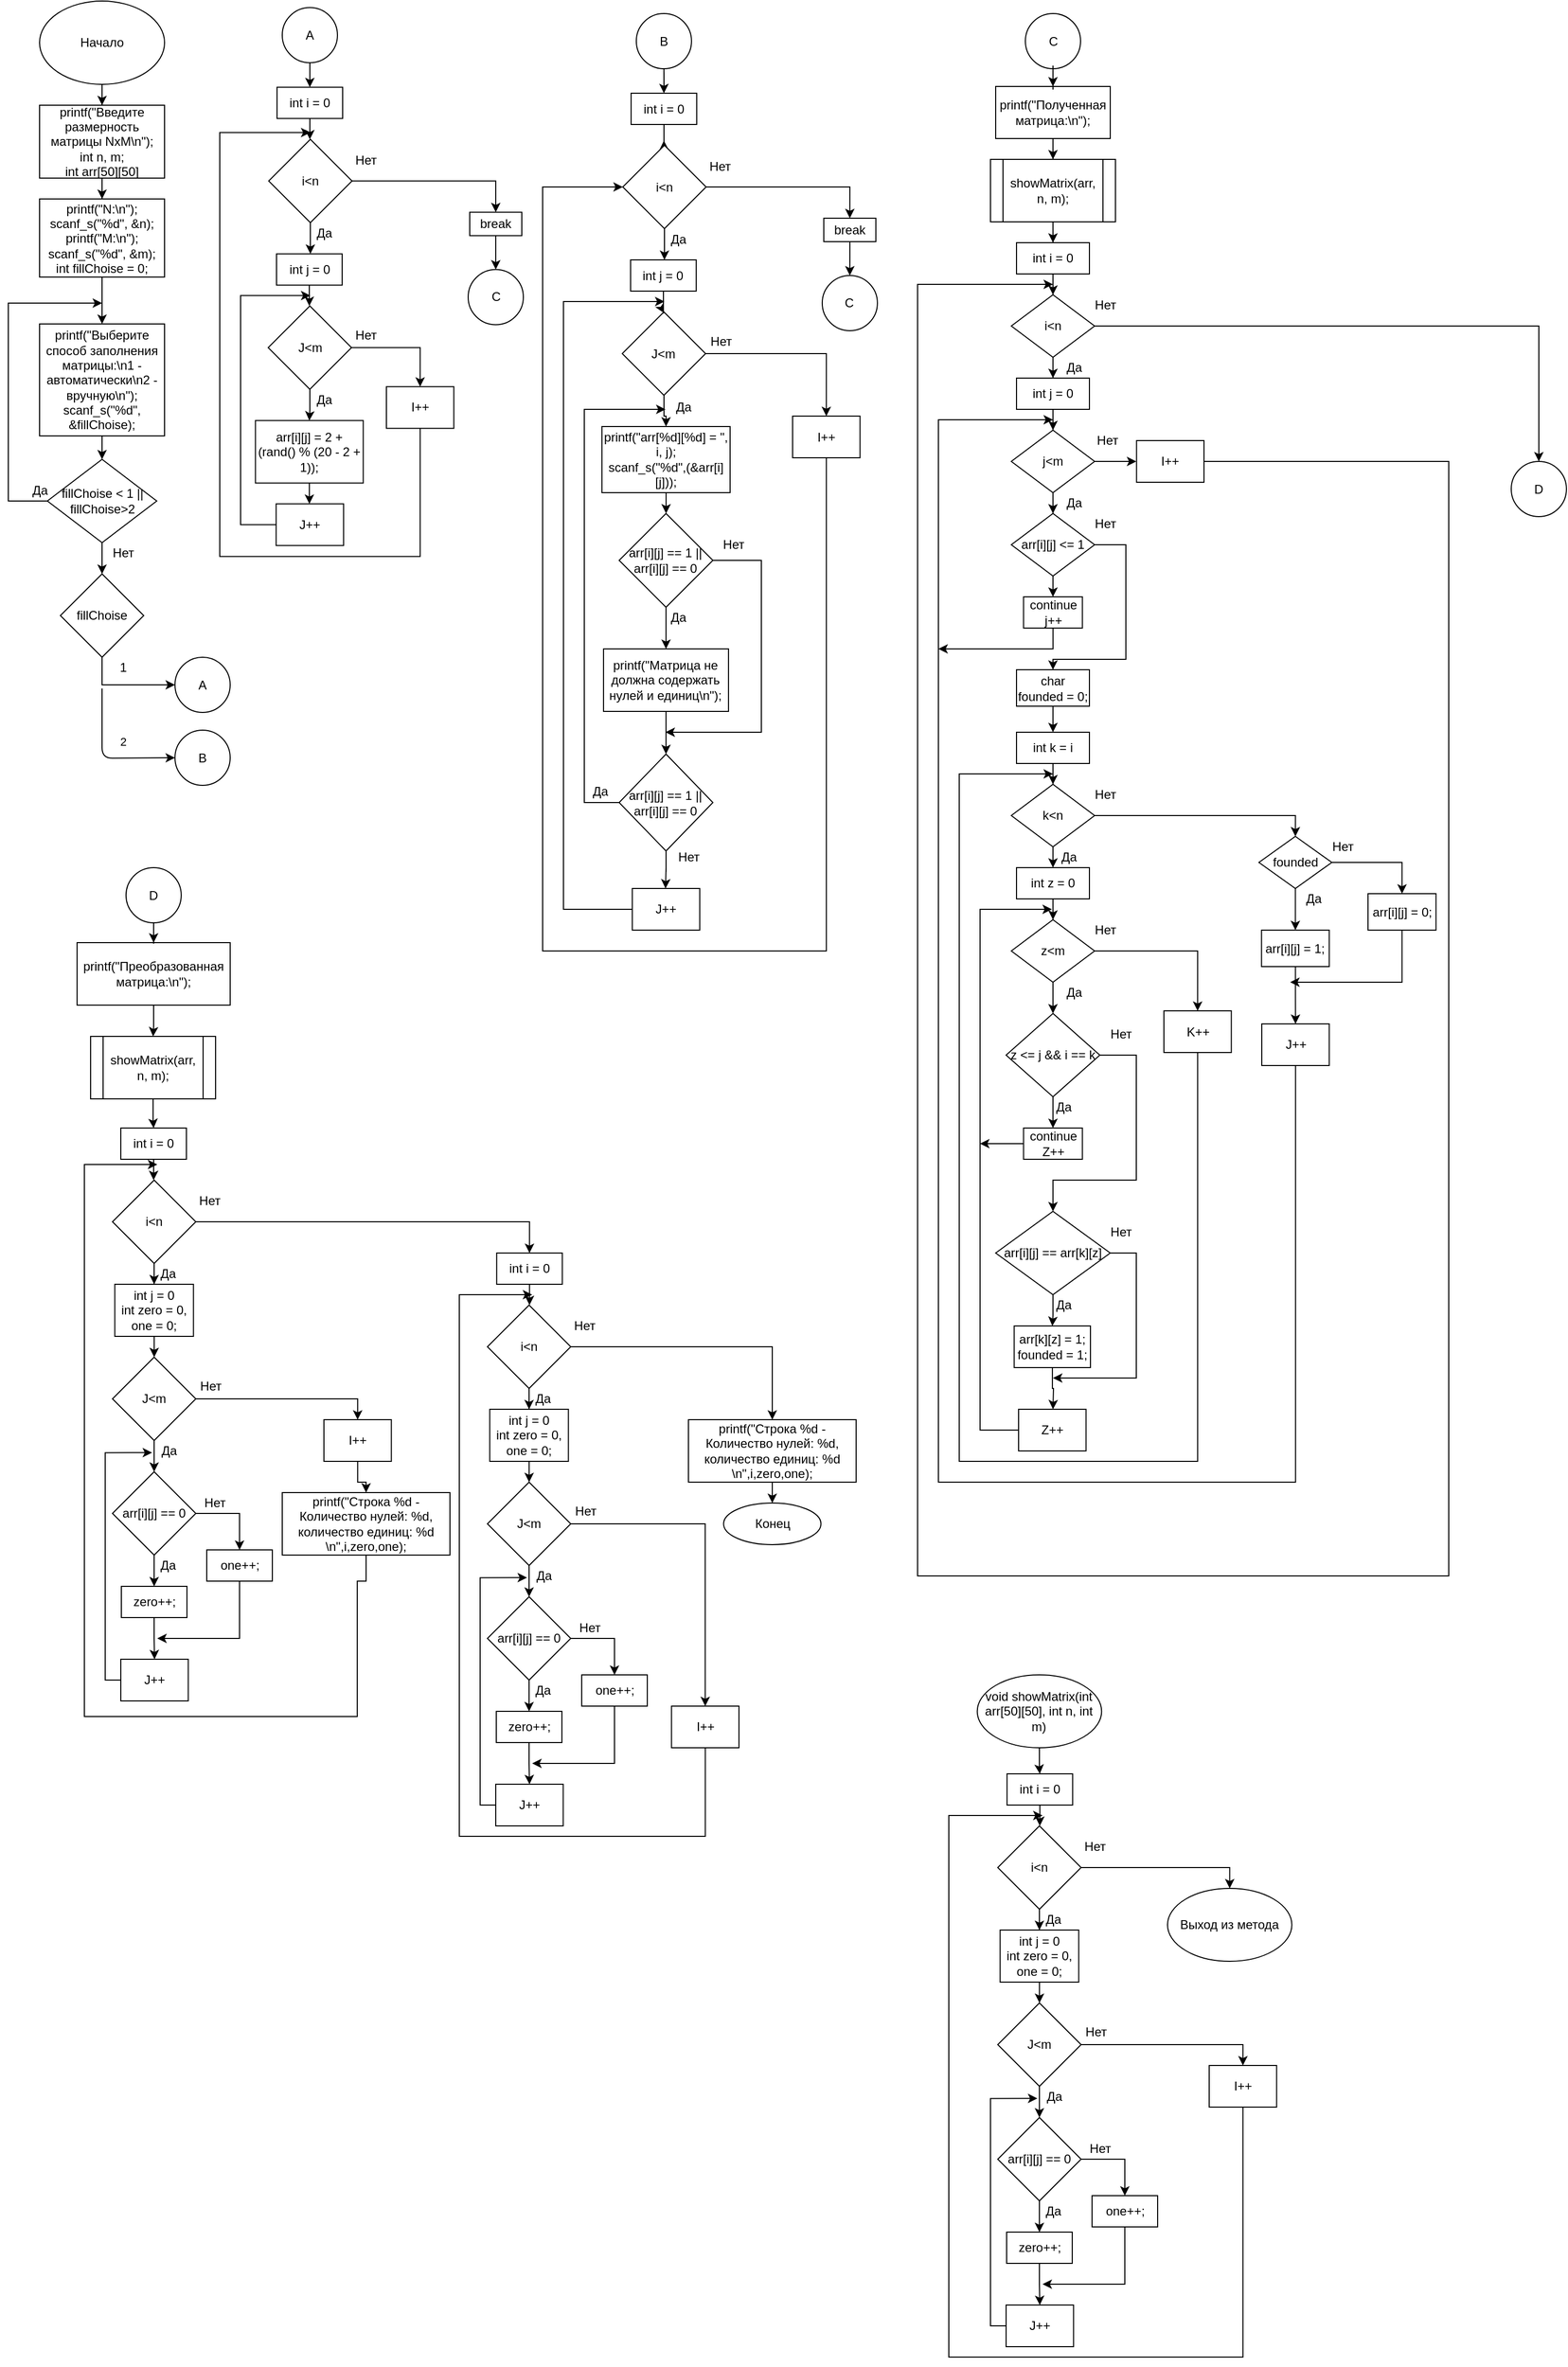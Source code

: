 <mxfile version="13.9.9" type="device"><diagram id="cRpb2XNdbrjXBwsnAHWg" name="Страница 1"><mxGraphModel dx="1673" dy="1108" grid="1" gridSize="10" guides="1" tooltips="1" connect="1" arrows="1" fold="1" page="1" pageScale="1" pageWidth="1654" pageHeight="2336" math="0" shadow="0"><root><mxCell id="0"/><mxCell id="1" parent="0"/><mxCell id="KYpm0KaINW6iTOKGMcjm-184" value="" style="group" vertex="1" connectable="0" parent="1"><mxGeometry x="17" y="8" width="213" height="753" as="geometry"/></mxCell><mxCell id="KYpm0KaINW6iTOKGMcjm-1" value="Начало" style="ellipse;whiteSpace=wrap;html=1;" vertex="1" parent="KYpm0KaINW6iTOKGMcjm-184"><mxGeometry x="30" width="120" height="80" as="geometry"/></mxCell><mxCell id="KYpm0KaINW6iTOKGMcjm-2" value="&lt;div&gt;printf(&quot;Введите размерность матрицы NxM\n&quot;);&lt;/div&gt;&lt;div&gt;&lt;span&gt;&#9;&lt;/span&gt;int n, m;&lt;/div&gt;&lt;div&gt;&lt;span&gt;&#9;&lt;/span&gt;int arr[50][50]&lt;/div&gt;" style="rounded=0;whiteSpace=wrap;html=1;" vertex="1" parent="KYpm0KaINW6iTOKGMcjm-184"><mxGeometry x="30" y="100" width="120" height="70" as="geometry"/></mxCell><mxCell id="KYpm0KaINW6iTOKGMcjm-3" value="" style="edgeStyle=orthogonalEdgeStyle;rounded=0;orthogonalLoop=1;jettySize=auto;html=1;" edge="1" parent="KYpm0KaINW6iTOKGMcjm-184" source="KYpm0KaINW6iTOKGMcjm-1" target="KYpm0KaINW6iTOKGMcjm-2"><mxGeometry relative="1" as="geometry"/></mxCell><mxCell id="KYpm0KaINW6iTOKGMcjm-4" value="&lt;div&gt;printf(&quot;N:\n&quot;);&lt;/div&gt;&lt;div&gt;&lt;span&gt;&#9;&lt;/span&gt;scanf_s(&quot;%d&quot;, &amp;amp;n);&lt;/div&gt;&lt;div&gt;&lt;span&gt;&#9;&lt;/span&gt;printf(&quot;M:\n&quot;);&lt;/div&gt;&lt;div&gt;&lt;span&gt;&#9;&lt;/span&gt;scanf_s(&quot;%d&quot;, &amp;amp;m);&lt;/div&gt;&lt;div&gt;&lt;span&gt;&#9;&lt;/span&gt;&lt;/div&gt;&lt;div&gt;&lt;span&gt;&#9;&lt;/span&gt;int fillChoise = 0;&lt;/div&gt;" style="whiteSpace=wrap;html=1;rounded=0;" vertex="1" parent="KYpm0KaINW6iTOKGMcjm-184"><mxGeometry x="30" y="190" width="120" height="75" as="geometry"/></mxCell><mxCell id="KYpm0KaINW6iTOKGMcjm-5" value="" style="edgeStyle=orthogonalEdgeStyle;rounded=0;orthogonalLoop=1;jettySize=auto;html=1;" edge="1" parent="KYpm0KaINW6iTOKGMcjm-184" source="KYpm0KaINW6iTOKGMcjm-2" target="KYpm0KaINW6iTOKGMcjm-4"><mxGeometry relative="1" as="geometry"/></mxCell><mxCell id="KYpm0KaINW6iTOKGMcjm-6" value="&lt;div&gt;printf(&quot;Выберите способ заполнения матрицы:\n1 - автоматически\n2 - вручную\n&quot;);&lt;/div&gt;&lt;div&gt;&lt;span&gt;&#9;&#9;&lt;/span&gt;scanf_s(&quot;%d&quot;, &amp;amp;fillChoise);&lt;/div&gt;" style="whiteSpace=wrap;html=1;rounded=0;" vertex="1" parent="KYpm0KaINW6iTOKGMcjm-184"><mxGeometry x="30" y="310" width="120" height="107.5" as="geometry"/></mxCell><mxCell id="KYpm0KaINW6iTOKGMcjm-7" value="" style="edgeStyle=orthogonalEdgeStyle;rounded=0;orthogonalLoop=1;jettySize=auto;html=1;" edge="1" parent="KYpm0KaINW6iTOKGMcjm-184" source="KYpm0KaINW6iTOKGMcjm-4" target="KYpm0KaINW6iTOKGMcjm-6"><mxGeometry relative="1" as="geometry"/></mxCell><mxCell id="KYpm0KaINW6iTOKGMcjm-10" style="edgeStyle=orthogonalEdgeStyle;rounded=0;orthogonalLoop=1;jettySize=auto;html=1;" edge="1" parent="KYpm0KaINW6iTOKGMcjm-184" source="KYpm0KaINW6iTOKGMcjm-8"><mxGeometry relative="1" as="geometry"><mxPoint x="90" y="290" as="targetPoint"/><Array as="points"><mxPoint y="480"/><mxPoint y="290"/></Array></mxGeometry></mxCell><mxCell id="KYpm0KaINW6iTOKGMcjm-8" value="fillChoise &amp;lt; 1 || fillChoise&amp;gt;2" style="rhombus;whiteSpace=wrap;html=1;" vertex="1" parent="KYpm0KaINW6iTOKGMcjm-184"><mxGeometry x="37.5" y="440" width="105" height="80" as="geometry"/></mxCell><mxCell id="KYpm0KaINW6iTOKGMcjm-9" value="" style="edgeStyle=orthogonalEdgeStyle;rounded=0;orthogonalLoop=1;jettySize=auto;html=1;" edge="1" parent="KYpm0KaINW6iTOKGMcjm-184" source="KYpm0KaINW6iTOKGMcjm-6" target="KYpm0KaINW6iTOKGMcjm-8"><mxGeometry relative="1" as="geometry"/></mxCell><mxCell id="KYpm0KaINW6iTOKGMcjm-11" value="Да" style="text;html=1;align=center;verticalAlign=middle;resizable=0;points=[];autosize=1;" vertex="1" parent="KYpm0KaINW6iTOKGMcjm-184"><mxGeometry x="15" y="460" width="30" height="20" as="geometry"/></mxCell><mxCell id="KYpm0KaINW6iTOKGMcjm-14" value="Нет" style="text;html=1;align=center;verticalAlign=middle;resizable=0;points=[];autosize=1;" vertex="1" parent="KYpm0KaINW6iTOKGMcjm-184"><mxGeometry x="90" y="520" width="40" height="20" as="geometry"/></mxCell><mxCell id="KYpm0KaINW6iTOKGMcjm-15" value="fillChoise" style="rhombus;whiteSpace=wrap;html=1;" vertex="1" parent="KYpm0KaINW6iTOKGMcjm-184"><mxGeometry x="50" y="550" width="80" height="80" as="geometry"/></mxCell><mxCell id="KYpm0KaINW6iTOKGMcjm-13" value="" style="edgeStyle=orthogonalEdgeStyle;rounded=0;orthogonalLoop=1;jettySize=auto;html=1;entryX=0.5;entryY=0;entryDx=0;entryDy=0;" edge="1" parent="KYpm0KaINW6iTOKGMcjm-184" source="KYpm0KaINW6iTOKGMcjm-8" target="KYpm0KaINW6iTOKGMcjm-15"><mxGeometry relative="1" as="geometry"><mxPoint x="90" y="610" as="targetPoint"/></mxGeometry></mxCell><mxCell id="KYpm0KaINW6iTOKGMcjm-16" value="А" style="ellipse;whiteSpace=wrap;html=1;aspect=fixed;" vertex="1" parent="KYpm0KaINW6iTOKGMcjm-184"><mxGeometry x="160" y="630" width="53" height="53" as="geometry"/></mxCell><mxCell id="KYpm0KaINW6iTOKGMcjm-17" style="edgeStyle=orthogonalEdgeStyle;rounded=0;orthogonalLoop=1;jettySize=auto;html=1;entryX=0;entryY=0.5;entryDx=0;entryDy=0;exitX=0.5;exitY=1;exitDx=0;exitDy=0;" edge="1" parent="KYpm0KaINW6iTOKGMcjm-184" source="KYpm0KaINW6iTOKGMcjm-15" target="KYpm0KaINW6iTOKGMcjm-16"><mxGeometry relative="1" as="geometry"/></mxCell><mxCell id="KYpm0KaINW6iTOKGMcjm-18" value="1" style="text;html=1;align=center;verticalAlign=middle;resizable=0;points=[];autosize=1;" vertex="1" parent="KYpm0KaINW6iTOKGMcjm-184"><mxGeometry x="100" y="630" width="20" height="20" as="geometry"/></mxCell><mxCell id="KYpm0KaINW6iTOKGMcjm-19" value="" style="endArrow=classic;html=1;entryX=0;entryY=0.5;entryDx=0;entryDy=0;" edge="1" parent="KYpm0KaINW6iTOKGMcjm-184" target="KYpm0KaINW6iTOKGMcjm-20"><mxGeometry width="50" height="50" relative="1" as="geometry"><mxPoint x="90" y="660" as="sourcePoint"/><mxPoint x="90" y="730" as="targetPoint"/><Array as="points"><mxPoint x="90" y="727"/></Array></mxGeometry></mxCell><mxCell id="KYpm0KaINW6iTOKGMcjm-21" value="2" style="edgeLabel;html=1;align=center;verticalAlign=middle;resizable=0;points=[];" vertex="1" connectable="0" parent="KYpm0KaINW6iTOKGMcjm-19"><mxGeometry x="-0.256" y="5" relative="1" as="geometry"><mxPoint x="15" as="offset"/></mxGeometry></mxCell><mxCell id="KYpm0KaINW6iTOKGMcjm-20" value="B" style="ellipse;whiteSpace=wrap;html=1;aspect=fixed;" vertex="1" parent="KYpm0KaINW6iTOKGMcjm-184"><mxGeometry x="160" y="700" width="53" height="53" as="geometry"/></mxCell><mxCell id="KYpm0KaINW6iTOKGMcjm-187" value="" style="group" vertex="1" connectable="0" parent="1"><mxGeometry x="220" y="14.25" width="291.5" height="527" as="geometry"/></mxCell><mxCell id="KYpm0KaINW6iTOKGMcjm-24" value="А" style="ellipse;whiteSpace=wrap;html=1;aspect=fixed;" vertex="1" parent="KYpm0KaINW6iTOKGMcjm-187"><mxGeometry x="60" width="53" height="53" as="geometry"/></mxCell><mxCell id="KYpm0KaINW6iTOKGMcjm-25" value="int i = 0" style="rounded=0;whiteSpace=wrap;html=1;" vertex="1" parent="KYpm0KaINW6iTOKGMcjm-187"><mxGeometry x="55" y="76.5" width="63" height="30" as="geometry"/></mxCell><mxCell id="KYpm0KaINW6iTOKGMcjm-26" style="edgeStyle=orthogonalEdgeStyle;rounded=0;orthogonalLoop=1;jettySize=auto;html=1;entryX=0.5;entryY=0;entryDx=0;entryDy=0;" edge="1" parent="KYpm0KaINW6iTOKGMcjm-187" source="KYpm0KaINW6iTOKGMcjm-24" target="KYpm0KaINW6iTOKGMcjm-25"><mxGeometry relative="1" as="geometry"/></mxCell><mxCell id="KYpm0KaINW6iTOKGMcjm-29" style="edgeStyle=orthogonalEdgeStyle;rounded=0;orthogonalLoop=1;jettySize=auto;html=1;" edge="1" parent="KYpm0KaINW6iTOKGMcjm-187" source="KYpm0KaINW6iTOKGMcjm-27"><mxGeometry relative="1" as="geometry"><mxPoint x="87" y="236.5" as="targetPoint"/></mxGeometry></mxCell><mxCell id="KYpm0KaINW6iTOKGMcjm-27" value="i&amp;lt;n" style="rhombus;whiteSpace=wrap;html=1;" vertex="1" parent="KYpm0KaINW6iTOKGMcjm-187"><mxGeometry x="47" y="126.5" width="80" height="80" as="geometry"/></mxCell><mxCell id="KYpm0KaINW6iTOKGMcjm-28" value="" style="edgeStyle=orthogonalEdgeStyle;rounded=0;orthogonalLoop=1;jettySize=auto;html=1;" edge="1" parent="KYpm0KaINW6iTOKGMcjm-187" source="KYpm0KaINW6iTOKGMcjm-25" target="KYpm0KaINW6iTOKGMcjm-27"><mxGeometry relative="1" as="geometry"/></mxCell><mxCell id="KYpm0KaINW6iTOKGMcjm-30" value="Да" style="text;html=1;align=center;verticalAlign=middle;resizable=0;points=[];autosize=1;" vertex="1" parent="KYpm0KaINW6iTOKGMcjm-187"><mxGeometry x="85" y="206.5" width="30" height="20" as="geometry"/></mxCell><mxCell id="KYpm0KaINW6iTOKGMcjm-186" style="edgeStyle=orthogonalEdgeStyle;rounded=0;orthogonalLoop=1;jettySize=auto;html=1;" edge="1" parent="KYpm0KaINW6iTOKGMcjm-187" source="KYpm0KaINW6iTOKGMcjm-32"><mxGeometry relative="1" as="geometry"><mxPoint x="86" y="285.75" as="targetPoint"/></mxGeometry></mxCell><mxCell id="KYpm0KaINW6iTOKGMcjm-32" value="int j = 0" style="rounded=0;whiteSpace=wrap;html=1;" vertex="1" parent="KYpm0KaINW6iTOKGMcjm-187"><mxGeometry x="54.5" y="236.5" width="63" height="30" as="geometry"/></mxCell><mxCell id="KYpm0KaINW6iTOKGMcjm-33" value="J&amp;lt;m" style="rhombus;whiteSpace=wrap;html=1;" vertex="1" parent="KYpm0KaINW6iTOKGMcjm-187"><mxGeometry x="46.5" y="286.5" width="80" height="80" as="geometry"/></mxCell><mxCell id="KYpm0KaINW6iTOKGMcjm-36" value="arr[i][j] = 2 + (rand() % (20 - 2 + 1));" style="whiteSpace=wrap;html=1;" vertex="1" parent="KYpm0KaINW6iTOKGMcjm-187"><mxGeometry x="34.25" y="396.5" width="103.5" height="60" as="geometry"/></mxCell><mxCell id="KYpm0KaINW6iTOKGMcjm-41" style="edgeStyle=orthogonalEdgeStyle;rounded=0;orthogonalLoop=1;jettySize=auto;html=1;entryX=0.5;entryY=0;entryDx=0;entryDy=0;" edge="1" parent="KYpm0KaINW6iTOKGMcjm-187" source="KYpm0KaINW6iTOKGMcjm-33" target="KYpm0KaINW6iTOKGMcjm-36"><mxGeometry relative="1" as="geometry"/></mxCell><mxCell id="KYpm0KaINW6iTOKGMcjm-43" style="edgeStyle=orthogonalEdgeStyle;rounded=0;orthogonalLoop=1;jettySize=auto;html=1;" edge="1" parent="KYpm0KaINW6iTOKGMcjm-187" source="KYpm0KaINW6iTOKGMcjm-38"><mxGeometry relative="1" as="geometry"><mxPoint x="87" y="276.5" as="targetPoint"/><Array as="points"><mxPoint x="20" y="496.5"/><mxPoint x="20" y="276.5"/></Array></mxGeometry></mxCell><mxCell id="KYpm0KaINW6iTOKGMcjm-38" value="J++" style="whiteSpace=wrap;html=1;" vertex="1" parent="KYpm0KaINW6iTOKGMcjm-187"><mxGeometry x="54.13" y="476.5" width="64.75" height="40" as="geometry"/></mxCell><mxCell id="KYpm0KaINW6iTOKGMcjm-39" value="" style="edgeStyle=orthogonalEdgeStyle;rounded=0;orthogonalLoop=1;jettySize=auto;html=1;" edge="1" parent="KYpm0KaINW6iTOKGMcjm-187" source="KYpm0KaINW6iTOKGMcjm-36" target="KYpm0KaINW6iTOKGMcjm-38"><mxGeometry relative="1" as="geometry"/></mxCell><mxCell id="KYpm0KaINW6iTOKGMcjm-46" style="edgeStyle=orthogonalEdgeStyle;rounded=0;orthogonalLoop=1;jettySize=auto;html=1;" edge="1" parent="KYpm0KaINW6iTOKGMcjm-187" source="KYpm0KaINW6iTOKGMcjm-45"><mxGeometry relative="1" as="geometry"><mxPoint x="87" y="120" as="targetPoint"/><Array as="points"><mxPoint x="192" y="527"/><mxPoint y="527"/><mxPoint y="120"/></Array></mxGeometry></mxCell><mxCell id="KYpm0KaINW6iTOKGMcjm-45" value="I++" style="whiteSpace=wrap;html=1;" vertex="1" parent="KYpm0KaINW6iTOKGMcjm-187"><mxGeometry x="160" y="364" width="64.75" height="40" as="geometry"/></mxCell><mxCell id="KYpm0KaINW6iTOKGMcjm-44" style="edgeStyle=orthogonalEdgeStyle;rounded=0;orthogonalLoop=1;jettySize=auto;html=1;entryX=0.5;entryY=0;entryDx=0;entryDy=0;" edge="1" parent="KYpm0KaINW6iTOKGMcjm-187" source="KYpm0KaINW6iTOKGMcjm-33" target="KYpm0KaINW6iTOKGMcjm-45"><mxGeometry relative="1" as="geometry"><mxPoint x="200" y="476.5" as="targetPoint"/></mxGeometry></mxCell><mxCell id="KYpm0KaINW6iTOKGMcjm-47" value="Да" style="text;html=1;align=center;verticalAlign=middle;resizable=0;points=[];autosize=1;" vertex="1" parent="KYpm0KaINW6iTOKGMcjm-187"><mxGeometry x="85" y="366.5" width="30" height="20" as="geometry"/></mxCell><mxCell id="KYpm0KaINW6iTOKGMcjm-48" value="Нет" style="text;html=1;align=center;verticalAlign=middle;resizable=0;points=[];autosize=1;" vertex="1" parent="KYpm0KaINW6iTOKGMcjm-187"><mxGeometry x="120" y="136.5" width="40" height="20" as="geometry"/></mxCell><mxCell id="KYpm0KaINW6iTOKGMcjm-50" value="break" style="rounded=0;whiteSpace=wrap;html=1;" vertex="1" parent="KYpm0KaINW6iTOKGMcjm-187"><mxGeometry x="240" y="196.5" width="50" height="22.5" as="geometry"/></mxCell><mxCell id="KYpm0KaINW6iTOKGMcjm-49" style="edgeStyle=orthogonalEdgeStyle;rounded=0;orthogonalLoop=1;jettySize=auto;html=1;entryX=0.5;entryY=0;entryDx=0;entryDy=0;" edge="1" parent="KYpm0KaINW6iTOKGMcjm-187" source="KYpm0KaINW6iTOKGMcjm-27" target="KYpm0KaINW6iTOKGMcjm-50"><mxGeometry relative="1" as="geometry"><mxPoint x="290" y="306.5" as="targetPoint"/></mxGeometry></mxCell><mxCell id="KYpm0KaINW6iTOKGMcjm-51" value="C" style="ellipse;whiteSpace=wrap;html=1;aspect=fixed;" vertex="1" parent="KYpm0KaINW6iTOKGMcjm-187"><mxGeometry x="238.5" y="251.5" width="53" height="53" as="geometry"/></mxCell><mxCell id="KYpm0KaINW6iTOKGMcjm-52" style="edgeStyle=orthogonalEdgeStyle;rounded=0;orthogonalLoop=1;jettySize=auto;html=1;entryX=0.5;entryY=0;entryDx=0;entryDy=0;" edge="1" parent="KYpm0KaINW6iTOKGMcjm-187" source="KYpm0KaINW6iTOKGMcjm-50" target="KYpm0KaINW6iTOKGMcjm-51"><mxGeometry relative="1" as="geometry"/></mxCell><mxCell id="KYpm0KaINW6iTOKGMcjm-98" value="Нет" style="text;html=1;align=center;verticalAlign=middle;resizable=0;points=[];autosize=1;" vertex="1" parent="KYpm0KaINW6iTOKGMcjm-187"><mxGeometry x="120" y="304.5" width="40" height="20" as="geometry"/></mxCell><mxCell id="KYpm0KaINW6iTOKGMcjm-193" value="" style="group" vertex="1" connectable="0" parent="1"><mxGeometry x="530" y="20" width="321.45" height="900" as="geometry"/></mxCell><mxCell id="KYpm0KaINW6iTOKGMcjm-59" value="B" style="ellipse;whiteSpace=wrap;html=1;aspect=fixed;" vertex="1" parent="KYpm0KaINW6iTOKGMcjm-193"><mxGeometry x="89.95" width="53" height="53" as="geometry"/></mxCell><mxCell id="KYpm0KaINW6iTOKGMcjm-189" style="edgeStyle=orthogonalEdgeStyle;rounded=0;orthogonalLoop=1;jettySize=auto;html=1;" edge="1" parent="KYpm0KaINW6iTOKGMcjm-193" source="KYpm0KaINW6iTOKGMcjm-61"><mxGeometry relative="1" as="geometry"><mxPoint x="116.45" y="122" as="targetPoint"/></mxGeometry></mxCell><mxCell id="KYpm0KaINW6iTOKGMcjm-61" value="int i = 0" style="rounded=0;whiteSpace=wrap;html=1;" vertex="1" parent="KYpm0KaINW6iTOKGMcjm-193"><mxGeometry x="84.95" y="76.5" width="63" height="30" as="geometry"/></mxCell><mxCell id="KYpm0KaINW6iTOKGMcjm-58" style="edgeStyle=orthogonalEdgeStyle;rounded=0;orthogonalLoop=1;jettySize=auto;html=1;entryX=0.5;entryY=0;entryDx=0;entryDy=0;" edge="1" source="KYpm0KaINW6iTOKGMcjm-59" target="KYpm0KaINW6iTOKGMcjm-61" parent="KYpm0KaINW6iTOKGMcjm-193"><mxGeometry relative="1" as="geometry"/></mxCell><mxCell id="KYpm0KaINW6iTOKGMcjm-62" style="edgeStyle=orthogonalEdgeStyle;rounded=0;orthogonalLoop=1;jettySize=auto;html=1;" edge="1" source="KYpm0KaINW6iTOKGMcjm-64" parent="KYpm0KaINW6iTOKGMcjm-193"><mxGeometry relative="1" as="geometry"><mxPoint x="116.95" y="236.5" as="targetPoint"/></mxGeometry></mxCell><mxCell id="KYpm0KaINW6iTOKGMcjm-64" value="i&amp;lt;n" style="rhombus;whiteSpace=wrap;html=1;" vertex="1" parent="KYpm0KaINW6iTOKGMcjm-193"><mxGeometry x="76.95" y="126.5" width="80" height="80" as="geometry"/></mxCell><mxCell id="KYpm0KaINW6iTOKGMcjm-65" value="Да" style="text;html=1;align=center;verticalAlign=middle;resizable=0;points=[];autosize=1;" vertex="1" parent="KYpm0KaINW6iTOKGMcjm-193"><mxGeometry x="114.95" y="206.5" width="30" height="20" as="geometry"/></mxCell><mxCell id="KYpm0KaINW6iTOKGMcjm-67" value="int j = 0" style="rounded=0;whiteSpace=wrap;html=1;" vertex="1" parent="KYpm0KaINW6iTOKGMcjm-193"><mxGeometry x="84.45" y="236.5" width="63" height="30" as="geometry"/></mxCell><mxCell id="KYpm0KaINW6iTOKGMcjm-70" value="J&amp;lt;m" style="rhombus;whiteSpace=wrap;html=1;" vertex="1" parent="KYpm0KaINW6iTOKGMcjm-193"><mxGeometry x="76.45" y="286.5" width="80" height="80" as="geometry"/></mxCell><mxCell id="KYpm0KaINW6iTOKGMcjm-192" style="edgeStyle=orthogonalEdgeStyle;rounded=0;orthogonalLoop=1;jettySize=auto;html=1;entryX=0.502;entryY=0.014;entryDx=0;entryDy=0;entryPerimeter=0;" edge="1" parent="KYpm0KaINW6iTOKGMcjm-193" source="KYpm0KaINW6iTOKGMcjm-67" target="KYpm0KaINW6iTOKGMcjm-70"><mxGeometry relative="1" as="geometry"/></mxCell><mxCell id="KYpm0KaINW6iTOKGMcjm-73" style="edgeStyle=orthogonalEdgeStyle;rounded=0;orthogonalLoop=1;jettySize=auto;html=1;" edge="1" source="KYpm0KaINW6iTOKGMcjm-74" parent="KYpm0KaINW6iTOKGMcjm-193"><mxGeometry relative="1" as="geometry"><mxPoint x="116.95" y="276.5" as="targetPoint"/><Array as="points"><mxPoint x="20" y="860"/><mxPoint x="20" y="277"/></Array></mxGeometry></mxCell><mxCell id="KYpm0KaINW6iTOKGMcjm-74" value="J++" style="whiteSpace=wrap;html=1;" vertex="1" parent="KYpm0KaINW6iTOKGMcjm-193"><mxGeometry x="86.1" y="840" width="64.75" height="40" as="geometry"/></mxCell><mxCell id="KYpm0KaINW6iTOKGMcjm-96" style="edgeStyle=orthogonalEdgeStyle;rounded=0;orthogonalLoop=1;jettySize=auto;html=1;entryX=0;entryY=0.5;entryDx=0;entryDy=0;" edge="1" parent="KYpm0KaINW6iTOKGMcjm-193" source="KYpm0KaINW6iTOKGMcjm-76" target="KYpm0KaINW6iTOKGMcjm-64"><mxGeometry relative="1" as="geometry"><Array as="points"><mxPoint x="272" y="900"/><mxPoint y="900"/><mxPoint y="167"/></Array></mxGeometry></mxCell><mxCell id="KYpm0KaINW6iTOKGMcjm-76" value="I++" style="whiteSpace=wrap;html=1;" vertex="1" parent="KYpm0KaINW6iTOKGMcjm-193"><mxGeometry x="240" y="386.5" width="64.75" height="40" as="geometry"/></mxCell><mxCell id="KYpm0KaINW6iTOKGMcjm-69" style="edgeStyle=orthogonalEdgeStyle;rounded=0;orthogonalLoop=1;jettySize=auto;html=1;entryX=0.5;entryY=0;entryDx=0;entryDy=0;" edge="1" source="KYpm0KaINW6iTOKGMcjm-70" target="KYpm0KaINW6iTOKGMcjm-76" parent="KYpm0KaINW6iTOKGMcjm-193"><mxGeometry relative="1" as="geometry"><mxPoint x="229.95" y="476.5" as="targetPoint"/></mxGeometry></mxCell><mxCell id="KYpm0KaINW6iTOKGMcjm-77" value="Да" style="text;html=1;align=center;verticalAlign=middle;resizable=0;points=[];autosize=1;" vertex="1" parent="KYpm0KaINW6iTOKGMcjm-193"><mxGeometry x="119.95" y="367.5" width="30" height="20" as="geometry"/></mxCell><mxCell id="KYpm0KaINW6iTOKGMcjm-78" value="Нет" style="text;html=1;align=center;verticalAlign=middle;resizable=0;points=[];autosize=1;" vertex="1" parent="KYpm0KaINW6iTOKGMcjm-193"><mxGeometry x="149.95" y="136.5" width="40" height="20" as="geometry"/></mxCell><mxCell id="KYpm0KaINW6iTOKGMcjm-80" value="break" style="rounded=0;whiteSpace=wrap;html=1;" vertex="1" parent="KYpm0KaINW6iTOKGMcjm-193"><mxGeometry x="269.95" y="196.5" width="50" height="22.5" as="geometry"/></mxCell><mxCell id="KYpm0KaINW6iTOKGMcjm-63" style="edgeStyle=orthogonalEdgeStyle;rounded=0;orthogonalLoop=1;jettySize=auto;html=1;entryX=0.5;entryY=0;entryDx=0;entryDy=0;" edge="1" source="KYpm0KaINW6iTOKGMcjm-64" target="KYpm0KaINW6iTOKGMcjm-80" parent="KYpm0KaINW6iTOKGMcjm-193"><mxGeometry relative="1" as="geometry"><mxPoint x="319.95" y="306.5" as="targetPoint"/></mxGeometry></mxCell><mxCell id="KYpm0KaINW6iTOKGMcjm-81" value="C" style="ellipse;whiteSpace=wrap;html=1;aspect=fixed;" vertex="1" parent="KYpm0KaINW6iTOKGMcjm-193"><mxGeometry x="268.45" y="251.5" width="53" height="53" as="geometry"/></mxCell><mxCell id="KYpm0KaINW6iTOKGMcjm-79" style="edgeStyle=orthogonalEdgeStyle;rounded=0;orthogonalLoop=1;jettySize=auto;html=1;entryX=0.5;entryY=0;entryDx=0;entryDy=0;" edge="1" source="KYpm0KaINW6iTOKGMcjm-80" target="KYpm0KaINW6iTOKGMcjm-81" parent="KYpm0KaINW6iTOKGMcjm-193"><mxGeometry relative="1" as="geometry"/></mxCell><mxCell id="KYpm0KaINW6iTOKGMcjm-82" value="&lt;div&gt;printf(&quot;arr[%d][%d] = &quot;, i, j);&lt;/div&gt;&lt;div&gt;&lt;span&gt;&#9;&#9;&#9;&#9;&#9;&lt;/span&gt;scanf_s(&quot;%d&quot;,(&amp;amp;arr[i][j]));&lt;/div&gt;" style="rounded=0;whiteSpace=wrap;html=1;" vertex="1" parent="KYpm0KaINW6iTOKGMcjm-193"><mxGeometry x="56.95" y="396.5" width="123.05" height="63.5" as="geometry"/></mxCell><mxCell id="KYpm0KaINW6iTOKGMcjm-68" style="edgeStyle=orthogonalEdgeStyle;rounded=0;orthogonalLoop=1;jettySize=auto;html=1;entryX=0.5;entryY=0;entryDx=0;entryDy=0;" edge="1" source="KYpm0KaINW6iTOKGMcjm-70" target="KYpm0KaINW6iTOKGMcjm-82" parent="KYpm0KaINW6iTOKGMcjm-193"><mxGeometry relative="1" as="geometry"><mxPoint x="115.95" y="396.5" as="targetPoint"/></mxGeometry></mxCell><mxCell id="KYpm0KaINW6iTOKGMcjm-88" style="edgeStyle=orthogonalEdgeStyle;rounded=0;orthogonalLoop=1;jettySize=auto;html=1;" edge="1" parent="KYpm0KaINW6iTOKGMcjm-193" source="KYpm0KaINW6iTOKGMcjm-83"><mxGeometry relative="1" as="geometry"><mxPoint x="118" y="690" as="targetPoint"/><Array as="points"><mxPoint x="210" y="525"/><mxPoint x="210" y="690"/></Array></mxGeometry></mxCell><mxCell id="KYpm0KaINW6iTOKGMcjm-83" value="arr[i][j] == 1 || arr[i][j] == 0" style="rhombus;whiteSpace=wrap;html=1;rounded=0;" vertex="1" parent="KYpm0KaINW6iTOKGMcjm-193"><mxGeometry x="73.47" y="480" width="90" height="90" as="geometry"/></mxCell><mxCell id="KYpm0KaINW6iTOKGMcjm-84" value="" style="edgeStyle=orthogonalEdgeStyle;rounded=0;orthogonalLoop=1;jettySize=auto;html=1;" edge="1" parent="KYpm0KaINW6iTOKGMcjm-193" source="KYpm0KaINW6iTOKGMcjm-82" target="KYpm0KaINW6iTOKGMcjm-83"><mxGeometry relative="1" as="geometry"/></mxCell><mxCell id="KYpm0KaINW6iTOKGMcjm-85" value="printf(&quot;Матрица не должна содержать нулей и единиц\n&quot;);" style="whiteSpace=wrap;html=1;rounded=0;" vertex="1" parent="KYpm0KaINW6iTOKGMcjm-193"><mxGeometry x="58.47" y="610" width="120" height="60" as="geometry"/></mxCell><mxCell id="KYpm0KaINW6iTOKGMcjm-86" value="" style="edgeStyle=orthogonalEdgeStyle;rounded=0;orthogonalLoop=1;jettySize=auto;html=1;" edge="1" parent="KYpm0KaINW6iTOKGMcjm-193" source="KYpm0KaINW6iTOKGMcjm-83" target="KYpm0KaINW6iTOKGMcjm-85"><mxGeometry relative="1" as="geometry"/></mxCell><mxCell id="KYpm0KaINW6iTOKGMcjm-87" value="Да" style="text;html=1;align=center;verticalAlign=middle;resizable=0;points=[];autosize=1;" vertex="1" parent="KYpm0KaINW6iTOKGMcjm-193"><mxGeometry x="115" y="570" width="30" height="20" as="geometry"/></mxCell><mxCell id="KYpm0KaINW6iTOKGMcjm-90" value="Нет" style="text;html=1;align=center;verticalAlign=middle;resizable=0;points=[];autosize=1;" vertex="1" parent="KYpm0KaINW6iTOKGMcjm-193"><mxGeometry x="163.47" y="500" width="40" height="20" as="geometry"/></mxCell><mxCell id="KYpm0KaINW6iTOKGMcjm-92" style="edgeStyle=orthogonalEdgeStyle;rounded=0;orthogonalLoop=1;jettySize=auto;html=1;" edge="1" parent="KYpm0KaINW6iTOKGMcjm-193" source="KYpm0KaINW6iTOKGMcjm-91"><mxGeometry relative="1" as="geometry"><mxPoint x="118" y="380" as="targetPoint"/><Array as="points"><mxPoint x="40" y="758"/><mxPoint x="40" y="380"/></Array></mxGeometry></mxCell><mxCell id="KYpm0KaINW6iTOKGMcjm-94" style="edgeStyle=orthogonalEdgeStyle;rounded=0;orthogonalLoop=1;jettySize=auto;html=1;" edge="1" parent="KYpm0KaINW6iTOKGMcjm-193" source="KYpm0KaINW6iTOKGMcjm-91"><mxGeometry relative="1" as="geometry"><mxPoint x="118" y="840" as="targetPoint"/></mxGeometry></mxCell><mxCell id="KYpm0KaINW6iTOKGMcjm-91" value="arr[i][j] == 1 || arr[i][j] == 0" style="rhombus;whiteSpace=wrap;html=1;" vertex="1" parent="KYpm0KaINW6iTOKGMcjm-193"><mxGeometry x="73.47" y="711" width="90" height="93" as="geometry"/></mxCell><mxCell id="KYpm0KaINW6iTOKGMcjm-89" style="edgeStyle=orthogonalEdgeStyle;rounded=0;orthogonalLoop=1;jettySize=auto;html=1;entryX=0.5;entryY=0;entryDx=0;entryDy=0;" edge="1" parent="KYpm0KaINW6iTOKGMcjm-193" source="KYpm0KaINW6iTOKGMcjm-85" target="KYpm0KaINW6iTOKGMcjm-91"><mxGeometry relative="1" as="geometry"><mxPoint x="118" y="710" as="targetPoint"/></mxGeometry></mxCell><mxCell id="KYpm0KaINW6iTOKGMcjm-93" value="Да" style="text;html=1;align=center;verticalAlign=middle;resizable=0;points=[];autosize=1;" vertex="1" parent="KYpm0KaINW6iTOKGMcjm-193"><mxGeometry x="40" y="737" width="30" height="20" as="geometry"/></mxCell><mxCell id="KYpm0KaINW6iTOKGMcjm-95" value="Нет" style="text;html=1;align=center;verticalAlign=middle;resizable=0;points=[];autosize=1;" vertex="1" parent="KYpm0KaINW6iTOKGMcjm-193"><mxGeometry x="120" y="800" width="40" height="20" as="geometry"/></mxCell><mxCell id="KYpm0KaINW6iTOKGMcjm-97" value="Нет" style="text;html=1;align=center;verticalAlign=middle;resizable=0;points=[];autosize=1;" vertex="1" parent="KYpm0KaINW6iTOKGMcjm-193"><mxGeometry x="150.85" y="304.5" width="40" height="20" as="geometry"/></mxCell><mxCell id="KYpm0KaINW6iTOKGMcjm-194" style="edgeStyle=orthogonalEdgeStyle;rounded=0;orthogonalLoop=1;jettySize=auto;html=1;entryX=0.5;entryY=0;entryDx=0;entryDy=0;" edge="1" parent="1" source="KYpm0KaINW6iTOKGMcjm-195" target="KYpm0KaINW6iTOKGMcjm-196"><mxGeometry relative="1" as="geometry"/></mxCell><mxCell id="KYpm0KaINW6iTOKGMcjm-195" value="printf(&quot;Преобразованная матрица:\n&quot;);" style="rounded=0;whiteSpace=wrap;html=1;" vertex="1" parent="1"><mxGeometry x="83" y="912" width="147" height="60" as="geometry"/></mxCell><mxCell id="KYpm0KaINW6iTOKGMcjm-225" style="edgeStyle=orthogonalEdgeStyle;rounded=0;orthogonalLoop=1;jettySize=auto;html=1;entryX=0.5;entryY=0;entryDx=0;entryDy=0;" edge="1" parent="1" source="KYpm0KaINW6iTOKGMcjm-196" target="KYpm0KaINW6iTOKGMcjm-202"><mxGeometry relative="1" as="geometry"/></mxCell><mxCell id="KYpm0KaINW6iTOKGMcjm-196" value="showMatrix(arr, n, m);" style="shape=process;whiteSpace=wrap;html=1;backgroundOutline=1;" vertex="1" parent="1"><mxGeometry x="96" y="1002" width="120" height="60" as="geometry"/></mxCell><mxCell id="KYpm0KaINW6iTOKGMcjm-199" style="edgeStyle=orthogonalEdgeStyle;rounded=0;orthogonalLoop=1;jettySize=auto;html=1;entryX=0.5;entryY=0;entryDx=0;entryDy=0;" edge="1" parent="1" source="KYpm0KaINW6iTOKGMcjm-198" target="KYpm0KaINW6iTOKGMcjm-195"><mxGeometry relative="1" as="geometry"/></mxCell><mxCell id="KYpm0KaINW6iTOKGMcjm-198" value="D" style="ellipse;whiteSpace=wrap;html=1;aspect=fixed;" vertex="1" parent="1"><mxGeometry x="130" y="840" width="53" height="53" as="geometry"/></mxCell><mxCell id="KYpm0KaINW6iTOKGMcjm-200" value="" style="group" vertex="1" connectable="0" parent="1"><mxGeometry x="890" y="20" width="623" height="1500" as="geometry"/></mxCell><mxCell id="KYpm0KaINW6iTOKGMcjm-53" value="C" style="ellipse;whiteSpace=wrap;html=1;aspect=fixed;" vertex="1" parent="KYpm0KaINW6iTOKGMcjm-200"><mxGeometry x="103.5" width="53" height="53" as="geometry"/></mxCell><mxCell id="KYpm0KaINW6iTOKGMcjm-54" value="printf(&quot;Полученная матрица:\n&quot;);" style="whiteSpace=wrap;html=1;" vertex="1" parent="KYpm0KaINW6iTOKGMcjm-200"><mxGeometry x="75" y="70" width="110" height="50" as="geometry"/></mxCell><mxCell id="KYpm0KaINW6iTOKGMcjm-55" value="" style="edgeStyle=orthogonalEdgeStyle;rounded=0;orthogonalLoop=1;jettySize=auto;html=1;" edge="1" parent="KYpm0KaINW6iTOKGMcjm-200" source="KYpm0KaINW6iTOKGMcjm-53" target="KYpm0KaINW6iTOKGMcjm-54"><mxGeometry relative="1" as="geometry"/></mxCell><mxCell id="KYpm0KaINW6iTOKGMcjm-56" value="showMatrix(arr, n, m);" style="shape=process;whiteSpace=wrap;html=1;backgroundOutline=1;" vertex="1" parent="KYpm0KaINW6iTOKGMcjm-200"><mxGeometry x="70" y="140" width="120" height="60" as="geometry"/></mxCell><mxCell id="KYpm0KaINW6iTOKGMcjm-57" style="edgeStyle=orthogonalEdgeStyle;rounded=0;orthogonalLoop=1;jettySize=auto;html=1;entryX=0.5;entryY=0;entryDx=0;entryDy=0;" edge="1" parent="KYpm0KaINW6iTOKGMcjm-200" source="KYpm0KaINW6iTOKGMcjm-54" target="KYpm0KaINW6iTOKGMcjm-56"><mxGeometry relative="1" as="geometry"/></mxCell><mxCell id="KYpm0KaINW6iTOKGMcjm-101" value="int i = 0" style="rounded=0;whiteSpace=wrap;html=1;" vertex="1" parent="KYpm0KaINW6iTOKGMcjm-200"><mxGeometry x="95" y="220" width="70" height="30" as="geometry"/></mxCell><mxCell id="KYpm0KaINW6iTOKGMcjm-100" style="edgeStyle=orthogonalEdgeStyle;rounded=0;orthogonalLoop=1;jettySize=auto;html=1;entryX=0.5;entryY=0;entryDx=0;entryDy=0;" edge="1" parent="KYpm0KaINW6iTOKGMcjm-200" source="KYpm0KaINW6iTOKGMcjm-56" target="KYpm0KaINW6iTOKGMcjm-101"><mxGeometry relative="1" as="geometry"><mxPoint x="130" y="230" as="targetPoint"/></mxGeometry></mxCell><mxCell id="KYpm0KaINW6iTOKGMcjm-102" value="i&amp;lt;n" style="rhombus;whiteSpace=wrap;html=1;" vertex="1" parent="KYpm0KaINW6iTOKGMcjm-200"><mxGeometry x="90" y="270" width="80" height="60" as="geometry"/></mxCell><mxCell id="KYpm0KaINW6iTOKGMcjm-103" style="edgeStyle=orthogonalEdgeStyle;rounded=0;orthogonalLoop=1;jettySize=auto;html=1;entryX=0.5;entryY=0;entryDx=0;entryDy=0;" edge="1" parent="KYpm0KaINW6iTOKGMcjm-200" source="KYpm0KaINW6iTOKGMcjm-101" target="KYpm0KaINW6iTOKGMcjm-102"><mxGeometry relative="1" as="geometry"/></mxCell><mxCell id="KYpm0KaINW6iTOKGMcjm-105" value="int j = 0" style="rounded=0;whiteSpace=wrap;html=1;" vertex="1" parent="KYpm0KaINW6iTOKGMcjm-200"><mxGeometry x="95" y="350" width="70" height="30" as="geometry"/></mxCell><mxCell id="KYpm0KaINW6iTOKGMcjm-107" style="edgeStyle=orthogonalEdgeStyle;rounded=0;orthogonalLoop=1;jettySize=auto;html=1;entryX=0.5;entryY=0;entryDx=0;entryDy=0;" edge="1" parent="KYpm0KaINW6iTOKGMcjm-200" source="KYpm0KaINW6iTOKGMcjm-102" target="KYpm0KaINW6iTOKGMcjm-105"><mxGeometry relative="1" as="geometry"/></mxCell><mxCell id="KYpm0KaINW6iTOKGMcjm-120" style="edgeStyle=orthogonalEdgeStyle;rounded=0;orthogonalLoop=1;jettySize=auto;html=1;" edge="1" parent="KYpm0KaINW6iTOKGMcjm-200" source="KYpm0KaINW6iTOKGMcjm-106"><mxGeometry relative="1" as="geometry"><mxPoint x="210" y="430" as="targetPoint"/></mxGeometry></mxCell><mxCell id="KYpm0KaINW6iTOKGMcjm-106" value="j&amp;lt;m" style="rhombus;whiteSpace=wrap;html=1;" vertex="1" parent="KYpm0KaINW6iTOKGMcjm-200"><mxGeometry x="90" y="400" width="80" height="60" as="geometry"/></mxCell><mxCell id="KYpm0KaINW6iTOKGMcjm-104" style="edgeStyle=orthogonalEdgeStyle;rounded=0;orthogonalLoop=1;jettySize=auto;html=1;entryX=0.5;entryY=0;entryDx=0;entryDy=0;" edge="1" parent="KYpm0KaINW6iTOKGMcjm-200" source="KYpm0KaINW6iTOKGMcjm-105" target="KYpm0KaINW6iTOKGMcjm-106"><mxGeometry relative="1" as="geometry"/></mxCell><mxCell id="KYpm0KaINW6iTOKGMcjm-109" value="arr[i][j] &amp;lt;= 1" style="rhombus;whiteSpace=wrap;html=1;" vertex="1" parent="KYpm0KaINW6iTOKGMcjm-200"><mxGeometry x="90" y="480" width="80" height="60" as="geometry"/></mxCell><mxCell id="KYpm0KaINW6iTOKGMcjm-108" style="edgeStyle=orthogonalEdgeStyle;rounded=0;orthogonalLoop=1;jettySize=auto;html=1;entryX=0.5;entryY=0;entryDx=0;entryDy=0;" edge="1" parent="KYpm0KaINW6iTOKGMcjm-200" source="KYpm0KaINW6iTOKGMcjm-106" target="KYpm0KaINW6iTOKGMcjm-109"><mxGeometry relative="1" as="geometry"><mxPoint x="130" y="490" as="targetPoint"/></mxGeometry></mxCell><mxCell id="KYpm0KaINW6iTOKGMcjm-118" value="" style="edgeStyle=orthogonalEdgeStyle;rounded=0;orthogonalLoop=1;jettySize=auto;html=1;" edge="1" parent="KYpm0KaINW6iTOKGMcjm-200" source="KYpm0KaINW6iTOKGMcjm-111"><mxGeometry relative="1" as="geometry"><mxPoint x="20" y="610" as="targetPoint"/><Array as="points"><mxPoint x="130" y="610"/></Array></mxGeometry></mxCell><mxCell id="KYpm0KaINW6iTOKGMcjm-111" value="continue&lt;br&gt;j++" style="whiteSpace=wrap;html=1;" vertex="1" parent="KYpm0KaINW6iTOKGMcjm-200"><mxGeometry x="101.75" y="560" width="56.5" height="30" as="geometry"/></mxCell><mxCell id="KYpm0KaINW6iTOKGMcjm-112" value="" style="edgeStyle=orthogonalEdgeStyle;rounded=0;orthogonalLoop=1;jettySize=auto;html=1;" edge="1" parent="KYpm0KaINW6iTOKGMcjm-200" source="KYpm0KaINW6iTOKGMcjm-109" target="KYpm0KaINW6iTOKGMcjm-111"><mxGeometry relative="1" as="geometry"/></mxCell><mxCell id="KYpm0KaINW6iTOKGMcjm-115" value="Нет" style="text;html=1;align=center;verticalAlign=middle;resizable=0;points=[];autosize=1;" vertex="1" parent="KYpm0KaINW6iTOKGMcjm-200"><mxGeometry x="160" y="480" width="40" height="20" as="geometry"/></mxCell><mxCell id="KYpm0KaINW6iTOKGMcjm-117" value="char founded = 0;" style="whiteSpace=wrap;html=1;" vertex="1" parent="KYpm0KaINW6iTOKGMcjm-200"><mxGeometry x="95" y="630" width="70" height="35" as="geometry"/></mxCell><mxCell id="KYpm0KaINW6iTOKGMcjm-114" style="edgeStyle=orthogonalEdgeStyle;rounded=0;orthogonalLoop=1;jettySize=auto;html=1;entryX=0.5;entryY=0;entryDx=0;entryDy=0;" edge="1" parent="KYpm0KaINW6iTOKGMcjm-200" source="KYpm0KaINW6iTOKGMcjm-109" target="KYpm0KaINW6iTOKGMcjm-117"><mxGeometry relative="1" as="geometry"><mxPoint x="130" y="610" as="targetPoint"/><Array as="points"><mxPoint x="200" y="510"/><mxPoint x="200" y="620"/><mxPoint x="130" y="620"/></Array></mxGeometry></mxCell><mxCell id="KYpm0KaINW6iTOKGMcjm-119" value="Да" style="text;html=1;align=center;verticalAlign=middle;resizable=0;points=[];autosize=1;" vertex="1" parent="KYpm0KaINW6iTOKGMcjm-200"><mxGeometry x="135" y="460" width="30" height="20" as="geometry"/></mxCell><mxCell id="KYpm0KaINW6iTOKGMcjm-121" value="Нет" style="text;html=1;align=center;verticalAlign=middle;resizable=0;points=[];autosize=1;" vertex="1" parent="KYpm0KaINW6iTOKGMcjm-200"><mxGeometry x="161.75" y="400" width="40" height="20" as="geometry"/></mxCell><mxCell id="KYpm0KaINW6iTOKGMcjm-122" value="Да" style="text;html=1;align=center;verticalAlign=middle;resizable=0;points=[];autosize=1;" vertex="1" parent="KYpm0KaINW6iTOKGMcjm-200"><mxGeometry x="135" y="330" width="30" height="20" as="geometry"/></mxCell><mxCell id="KYpm0KaINW6iTOKGMcjm-124" value="Нет" style="text;html=1;align=center;verticalAlign=middle;resizable=0;points=[];autosize=1;" vertex="1" parent="KYpm0KaINW6iTOKGMcjm-200"><mxGeometry x="160" y="270" width="40" height="20" as="geometry"/></mxCell><mxCell id="KYpm0KaINW6iTOKGMcjm-126" value="int k = i" style="rounded=0;whiteSpace=wrap;html=1;" vertex="1" parent="KYpm0KaINW6iTOKGMcjm-200"><mxGeometry x="95" y="690" width="70" height="30" as="geometry"/></mxCell><mxCell id="KYpm0KaINW6iTOKGMcjm-130" style="edgeStyle=orthogonalEdgeStyle;rounded=0;orthogonalLoop=1;jettySize=auto;html=1;entryX=0.5;entryY=0;entryDx=0;entryDy=0;" edge="1" parent="KYpm0KaINW6iTOKGMcjm-200" source="KYpm0KaINW6iTOKGMcjm-117" target="KYpm0KaINW6iTOKGMcjm-126"><mxGeometry relative="1" as="geometry"/></mxCell><mxCell id="KYpm0KaINW6iTOKGMcjm-131" style="edgeStyle=orthogonalEdgeStyle;rounded=0;orthogonalLoop=1;jettySize=auto;html=1;" edge="1" parent="KYpm0KaINW6iTOKGMcjm-200" source="KYpm0KaINW6iTOKGMcjm-128"><mxGeometry relative="1" as="geometry"><mxPoint x="130" y="820" as="targetPoint"/></mxGeometry></mxCell><mxCell id="KYpm0KaINW6iTOKGMcjm-128" value="k&amp;lt;n" style="rhombus;whiteSpace=wrap;html=1;" vertex="1" parent="KYpm0KaINW6iTOKGMcjm-200"><mxGeometry x="90" y="740" width="80" height="60" as="geometry"/></mxCell><mxCell id="KYpm0KaINW6iTOKGMcjm-125" style="edgeStyle=orthogonalEdgeStyle;rounded=0;orthogonalLoop=1;jettySize=auto;html=1;entryX=0.5;entryY=0;entryDx=0;entryDy=0;" edge="1" parent="KYpm0KaINW6iTOKGMcjm-200" source="KYpm0KaINW6iTOKGMcjm-126" target="KYpm0KaINW6iTOKGMcjm-128"><mxGeometry relative="1" as="geometry"/></mxCell><mxCell id="KYpm0KaINW6iTOKGMcjm-129" value="Нет" style="text;html=1;align=center;verticalAlign=middle;resizable=0;points=[];autosize=1;" vertex="1" parent="KYpm0KaINW6iTOKGMcjm-200"><mxGeometry x="160" y="740" width="40" height="20" as="geometry"/></mxCell><mxCell id="KYpm0KaINW6iTOKGMcjm-133" value="int z = 0" style="rounded=0;whiteSpace=wrap;html=1;" vertex="1" parent="KYpm0KaINW6iTOKGMcjm-200"><mxGeometry x="95" y="820" width="70" height="30" as="geometry"/></mxCell><mxCell id="KYpm0KaINW6iTOKGMcjm-138" style="edgeStyle=orthogonalEdgeStyle;rounded=0;orthogonalLoop=1;jettySize=auto;html=1;" edge="1" parent="KYpm0KaINW6iTOKGMcjm-200" source="KYpm0KaINW6iTOKGMcjm-135"><mxGeometry relative="1" as="geometry"><mxPoint x="130" y="960" as="targetPoint"/></mxGeometry></mxCell><mxCell id="KYpm0KaINW6iTOKGMcjm-135" value="z&amp;lt;m" style="rhombus;whiteSpace=wrap;html=1;" vertex="1" parent="KYpm0KaINW6iTOKGMcjm-200"><mxGeometry x="90" y="870" width="80" height="60" as="geometry"/></mxCell><mxCell id="KYpm0KaINW6iTOKGMcjm-132" style="edgeStyle=orthogonalEdgeStyle;rounded=0;orthogonalLoop=1;jettySize=auto;html=1;entryX=0.5;entryY=0;entryDx=0;entryDy=0;" edge="1" parent="KYpm0KaINW6iTOKGMcjm-200" source="KYpm0KaINW6iTOKGMcjm-133" target="KYpm0KaINW6iTOKGMcjm-135"><mxGeometry relative="1" as="geometry"/></mxCell><mxCell id="KYpm0KaINW6iTOKGMcjm-136" value="Нет" style="text;html=1;align=center;verticalAlign=middle;resizable=0;points=[];autosize=1;" vertex="1" parent="KYpm0KaINW6iTOKGMcjm-200"><mxGeometry x="160" y="870" width="40" height="20" as="geometry"/></mxCell><mxCell id="KYpm0KaINW6iTOKGMcjm-137" value="Да" style="text;html=1;align=center;verticalAlign=middle;resizable=0;points=[];autosize=1;" vertex="1" parent="KYpm0KaINW6iTOKGMcjm-200"><mxGeometry x="130" y="800" width="30" height="20" as="geometry"/></mxCell><mxCell id="KYpm0KaINW6iTOKGMcjm-139" value="Да" style="text;html=1;align=center;verticalAlign=middle;resizable=0;points=[];autosize=1;" vertex="1" parent="KYpm0KaINW6iTOKGMcjm-200"><mxGeometry x="135" y="930" width="30" height="20" as="geometry"/></mxCell><mxCell id="KYpm0KaINW6iTOKGMcjm-140" value="z &amp;lt;= j &amp;amp;&amp;amp; i == k" style="rhombus;whiteSpace=wrap;html=1;" vertex="1" parent="KYpm0KaINW6iTOKGMcjm-200"><mxGeometry x="85" y="960" width="90" height="80" as="geometry"/></mxCell><mxCell id="KYpm0KaINW6iTOKGMcjm-142" value="Да" style="text;html=1;align=center;verticalAlign=middle;resizable=0;points=[];autosize=1;" vertex="1" parent="KYpm0KaINW6iTOKGMcjm-200"><mxGeometry x="125" y="1040" width="30" height="20" as="geometry"/></mxCell><mxCell id="KYpm0KaINW6iTOKGMcjm-144" value="Нет" style="text;html=1;align=center;verticalAlign=middle;resizable=0;points=[];autosize=1;" vertex="1" parent="KYpm0KaINW6iTOKGMcjm-200"><mxGeometry x="175" y="970" width="40" height="20" as="geometry"/></mxCell><mxCell id="KYpm0KaINW6iTOKGMcjm-147" style="edgeStyle=orthogonalEdgeStyle;rounded=0;orthogonalLoop=1;jettySize=auto;html=1;" edge="1" parent="KYpm0KaINW6iTOKGMcjm-200" source="KYpm0KaINW6iTOKGMcjm-146"><mxGeometry relative="1" as="geometry"><mxPoint x="60" y="1085" as="targetPoint"/></mxGeometry></mxCell><mxCell id="KYpm0KaINW6iTOKGMcjm-146" value="continue&lt;br&gt;Z++" style="whiteSpace=wrap;html=1;" vertex="1" parent="KYpm0KaINW6iTOKGMcjm-200"><mxGeometry x="101.75" y="1070" width="56.5" height="30" as="geometry"/></mxCell><mxCell id="KYpm0KaINW6iTOKGMcjm-141" style="edgeStyle=orthogonalEdgeStyle;rounded=0;orthogonalLoop=1;jettySize=auto;html=1;entryX=0.5;entryY=0;entryDx=0;entryDy=0;" edge="1" parent="KYpm0KaINW6iTOKGMcjm-200" source="KYpm0KaINW6iTOKGMcjm-140" target="KYpm0KaINW6iTOKGMcjm-146"><mxGeometry relative="1" as="geometry"><mxPoint x="130" y="1070" as="targetPoint"/></mxGeometry></mxCell><mxCell id="KYpm0KaINW6iTOKGMcjm-152" style="edgeStyle=orthogonalEdgeStyle;rounded=0;orthogonalLoop=1;jettySize=auto;html=1;" edge="1" parent="KYpm0KaINW6iTOKGMcjm-200" source="KYpm0KaINW6iTOKGMcjm-153"><mxGeometry relative="1" as="geometry"><mxPoint x="130" y="1310" as="targetPoint"/><Array as="points"><mxPoint x="210" y="1190"/><mxPoint x="210" y="1310"/></Array></mxGeometry></mxCell><mxCell id="KYpm0KaINW6iTOKGMcjm-153" value="arr[i][j] == arr[k][z]" style="rhombus;whiteSpace=wrap;html=1;" vertex="1" parent="KYpm0KaINW6iTOKGMcjm-200"><mxGeometry x="75" y="1150" width="110" height="80" as="geometry"/></mxCell><mxCell id="KYpm0KaINW6iTOKGMcjm-148" style="edgeStyle=orthogonalEdgeStyle;rounded=0;orthogonalLoop=1;jettySize=auto;html=1;entryX=0.5;entryY=0;entryDx=0;entryDy=0;" edge="1" parent="KYpm0KaINW6iTOKGMcjm-200" source="KYpm0KaINW6iTOKGMcjm-140" target="KYpm0KaINW6iTOKGMcjm-153"><mxGeometry relative="1" as="geometry"><mxPoint x="130" y="1120" as="targetPoint"/><Array as="points"><mxPoint x="210" y="1000"/><mxPoint x="210" y="1120"/><mxPoint x="130" y="1120"/></Array></mxGeometry></mxCell><mxCell id="KYpm0KaINW6iTOKGMcjm-154" value="Да" style="text;html=1;align=center;verticalAlign=middle;resizable=0;points=[];autosize=1;" vertex="1" parent="KYpm0KaINW6iTOKGMcjm-200"><mxGeometry x="125" y="1230" width="30" height="20" as="geometry"/></mxCell><mxCell id="KYpm0KaINW6iTOKGMcjm-155" value="Нет" style="text;html=1;align=center;verticalAlign=middle;resizable=0;points=[];autosize=1;" vertex="1" parent="KYpm0KaINW6iTOKGMcjm-200"><mxGeometry x="175" y="1160" width="40" height="20" as="geometry"/></mxCell><mxCell id="KYpm0KaINW6iTOKGMcjm-156" style="edgeStyle=orthogonalEdgeStyle;rounded=0;orthogonalLoop=1;jettySize=auto;html=1;" edge="1" parent="KYpm0KaINW6iTOKGMcjm-200" source="KYpm0KaINW6iTOKGMcjm-157"><mxGeometry relative="1" as="geometry"><mxPoint x="130" y="1340" as="targetPoint"/></mxGeometry></mxCell><mxCell id="KYpm0KaINW6iTOKGMcjm-157" value="&lt;div&gt;arr[k][z] = 1;&lt;/div&gt;&lt;div&gt;&lt;span&gt;&#9;&#9;&#9;&#9;&#9;&#9;&lt;/span&gt;founded = 1;&lt;/div&gt;" style="whiteSpace=wrap;html=1;" vertex="1" parent="KYpm0KaINW6iTOKGMcjm-200"><mxGeometry x="92.75" y="1260" width="73.25" height="40" as="geometry"/></mxCell><mxCell id="KYpm0KaINW6iTOKGMcjm-151" style="edgeStyle=orthogonalEdgeStyle;rounded=0;orthogonalLoop=1;jettySize=auto;html=1;entryX=0.5;entryY=0;entryDx=0;entryDy=0;" edge="1" parent="KYpm0KaINW6iTOKGMcjm-200" source="KYpm0KaINW6iTOKGMcjm-153" target="KYpm0KaINW6iTOKGMcjm-157"><mxGeometry relative="1" as="geometry"><mxPoint x="130" y="1260" as="targetPoint"/></mxGeometry></mxCell><mxCell id="KYpm0KaINW6iTOKGMcjm-159" style="edgeStyle=orthogonalEdgeStyle;rounded=0;orthogonalLoop=1;jettySize=auto;html=1;" edge="1" parent="KYpm0KaINW6iTOKGMcjm-200" source="KYpm0KaINW6iTOKGMcjm-158"><mxGeometry relative="1" as="geometry"><mxPoint x="129" y="860" as="targetPoint"/><Array as="points"><mxPoint x="60" y="1360"/><mxPoint x="60" y="860"/></Array></mxGeometry></mxCell><mxCell id="KYpm0KaINW6iTOKGMcjm-158" value="Z++" style="whiteSpace=wrap;html=1;" vertex="1" parent="KYpm0KaINW6iTOKGMcjm-200"><mxGeometry x="97.0" y="1340" width="64.75" height="40" as="geometry"/></mxCell><mxCell id="KYpm0KaINW6iTOKGMcjm-160" value="founded" style="rhombus;whiteSpace=wrap;html=1;" vertex="1" parent="KYpm0KaINW6iTOKGMcjm-200"><mxGeometry x="327.75" y="790" width="70" height="50" as="geometry"/></mxCell><mxCell id="KYpm0KaINW6iTOKGMcjm-175" style="edgeStyle=orthogonalEdgeStyle;rounded=0;orthogonalLoop=1;jettySize=auto;html=1;entryX=0.5;entryY=0;entryDx=0;entryDy=0;" edge="1" parent="KYpm0KaINW6iTOKGMcjm-200" source="KYpm0KaINW6iTOKGMcjm-128" target="KYpm0KaINW6iTOKGMcjm-160"><mxGeometry relative="1" as="geometry"/></mxCell><mxCell id="KYpm0KaINW6iTOKGMcjm-162" value="arr[i][j] = 1;" style="whiteSpace=wrap;html=1;" vertex="1" parent="KYpm0KaINW6iTOKGMcjm-200"><mxGeometry x="330.25" y="880" width="65" height="35" as="geometry"/></mxCell><mxCell id="KYpm0KaINW6iTOKGMcjm-163" value="" style="edgeStyle=orthogonalEdgeStyle;rounded=0;orthogonalLoop=1;jettySize=auto;html=1;" edge="1" parent="KYpm0KaINW6iTOKGMcjm-200" source="KYpm0KaINW6iTOKGMcjm-160" target="KYpm0KaINW6iTOKGMcjm-162"><mxGeometry relative="1" as="geometry"/></mxCell><mxCell id="KYpm0KaINW6iTOKGMcjm-167" style="edgeStyle=orthogonalEdgeStyle;rounded=0;orthogonalLoop=1;jettySize=auto;html=1;" edge="1" parent="KYpm0KaINW6iTOKGMcjm-200" source="KYpm0KaINW6iTOKGMcjm-164"><mxGeometry relative="1" as="geometry"><mxPoint x="357.75" y="930" as="targetPoint"/><Array as="points"><mxPoint x="464.75" y="930"/><mxPoint x="377.75" y="930"/></Array></mxGeometry></mxCell><mxCell id="KYpm0KaINW6iTOKGMcjm-164" value="arr[i][j] = 0;" style="whiteSpace=wrap;html=1;" vertex="1" parent="KYpm0KaINW6iTOKGMcjm-200"><mxGeometry x="432.5" y="845" width="65.25" height="35" as="geometry"/></mxCell><mxCell id="KYpm0KaINW6iTOKGMcjm-165" value="" style="edgeStyle=orthogonalEdgeStyle;rounded=0;orthogonalLoop=1;jettySize=auto;html=1;" edge="1" parent="KYpm0KaINW6iTOKGMcjm-200" source="KYpm0KaINW6iTOKGMcjm-160" target="KYpm0KaINW6iTOKGMcjm-164"><mxGeometry relative="1" as="geometry"/></mxCell><mxCell id="KYpm0KaINW6iTOKGMcjm-168" value="Нет" style="text;html=1;align=center;verticalAlign=middle;resizable=0;points=[];autosize=1;" vertex="1" parent="KYpm0KaINW6iTOKGMcjm-200"><mxGeometry x="387.75" y="790" width="40" height="20" as="geometry"/></mxCell><mxCell id="KYpm0KaINW6iTOKGMcjm-169" value="Да" style="text;html=1;align=center;verticalAlign=middle;resizable=0;points=[];autosize=1;" vertex="1" parent="KYpm0KaINW6iTOKGMcjm-200"><mxGeometry x="365.25" y="840" width="30" height="20" as="geometry"/></mxCell><mxCell id="KYpm0KaINW6iTOKGMcjm-176" style="edgeStyle=orthogonalEdgeStyle;rounded=0;orthogonalLoop=1;jettySize=auto;html=1;" edge="1" parent="KYpm0KaINW6iTOKGMcjm-200" source="KYpm0KaINW6iTOKGMcjm-170"><mxGeometry relative="1" as="geometry"><mxPoint x="130" y="390" as="targetPoint"/><Array as="points"><mxPoint x="363" y="1410"/><mxPoint x="20" y="1410"/><mxPoint x="20" y="390"/></Array></mxGeometry></mxCell><mxCell id="KYpm0KaINW6iTOKGMcjm-170" value="J++" style="whiteSpace=wrap;html=1;" vertex="1" parent="KYpm0KaINW6iTOKGMcjm-200"><mxGeometry x="330.5" y="970" width="64.75" height="40" as="geometry"/></mxCell><mxCell id="KYpm0KaINW6iTOKGMcjm-166" style="edgeStyle=orthogonalEdgeStyle;rounded=0;orthogonalLoop=1;jettySize=auto;html=1;entryX=0.5;entryY=0;entryDx=0;entryDy=0;" edge="1" parent="KYpm0KaINW6iTOKGMcjm-200" source="KYpm0KaINW6iTOKGMcjm-162" target="KYpm0KaINW6iTOKGMcjm-170"><mxGeometry relative="1" as="geometry"><mxPoint x="362.75" y="960" as="targetPoint"/></mxGeometry></mxCell><mxCell id="KYpm0KaINW6iTOKGMcjm-174" style="edgeStyle=orthogonalEdgeStyle;rounded=0;orthogonalLoop=1;jettySize=auto;html=1;" edge="1" parent="KYpm0KaINW6iTOKGMcjm-200" source="KYpm0KaINW6iTOKGMcjm-172"><mxGeometry relative="1" as="geometry"><mxPoint x="130" y="730" as="targetPoint"/><Array as="points"><mxPoint x="269" y="1390"/><mxPoint x="40" y="1390"/><mxPoint x="40" y="730"/></Array></mxGeometry></mxCell><mxCell id="KYpm0KaINW6iTOKGMcjm-172" value="K++" style="whiteSpace=wrap;html=1;" vertex="1" parent="KYpm0KaINW6iTOKGMcjm-200"><mxGeometry x="236.5" y="957.5" width="64.75" height="40" as="geometry"/></mxCell><mxCell id="KYpm0KaINW6iTOKGMcjm-173" style="edgeStyle=orthogonalEdgeStyle;rounded=0;orthogonalLoop=1;jettySize=auto;html=1;entryX=0.5;entryY=0;entryDx=0;entryDy=0;" edge="1" parent="KYpm0KaINW6iTOKGMcjm-200" source="KYpm0KaINW6iTOKGMcjm-135" target="KYpm0KaINW6iTOKGMcjm-172"><mxGeometry relative="1" as="geometry"/></mxCell><mxCell id="KYpm0KaINW6iTOKGMcjm-179" style="edgeStyle=orthogonalEdgeStyle;rounded=0;orthogonalLoop=1;jettySize=auto;html=1;" edge="1" parent="KYpm0KaINW6iTOKGMcjm-200" source="KYpm0KaINW6iTOKGMcjm-177"><mxGeometry relative="1" as="geometry"><mxPoint x="130" y="260" as="targetPoint"/><Array as="points"><mxPoint x="510" y="430"/><mxPoint x="510" y="1500"/><mxPoint y="1500"/><mxPoint y="260"/></Array></mxGeometry></mxCell><mxCell id="KYpm0KaINW6iTOKGMcjm-177" value="I++" style="whiteSpace=wrap;html=1;" vertex="1" parent="KYpm0KaINW6iTOKGMcjm-200"><mxGeometry x="210.25" y="410" width="64.75" height="40" as="geometry"/></mxCell><mxCell id="KYpm0KaINW6iTOKGMcjm-197" value="D" style="ellipse;whiteSpace=wrap;html=1;aspect=fixed;" vertex="1" parent="KYpm0KaINW6iTOKGMcjm-200"><mxGeometry x="570" y="430" width="53" height="53" as="geometry"/></mxCell><mxCell id="KYpm0KaINW6iTOKGMcjm-123" style="edgeStyle=orthogonalEdgeStyle;rounded=0;orthogonalLoop=1;jettySize=auto;html=1;entryX=0.5;entryY=0;entryDx=0;entryDy=0;" edge="1" parent="KYpm0KaINW6iTOKGMcjm-200" source="KYpm0KaINW6iTOKGMcjm-102" target="KYpm0KaINW6iTOKGMcjm-197"><mxGeometry relative="1" as="geometry"><mxPoint x="660.39" y="420" as="targetPoint"/></mxGeometry></mxCell><mxCell id="KYpm0KaINW6iTOKGMcjm-226" style="edgeStyle=orthogonalEdgeStyle;rounded=0;orthogonalLoop=1;jettySize=auto;html=1;entryX=0.5;entryY=0;entryDx=0;entryDy=0;" edge="1" parent="1" source="KYpm0KaINW6iTOKGMcjm-202" target="KYpm0KaINW6iTOKGMcjm-204"><mxGeometry relative="1" as="geometry"/></mxCell><mxCell id="KYpm0KaINW6iTOKGMcjm-202" value="int i = 0" style="rounded=0;whiteSpace=wrap;html=1;" vertex="1" parent="1"><mxGeometry x="125" y="1090" width="63" height="30" as="geometry"/></mxCell><mxCell id="KYpm0KaINW6iTOKGMcjm-203" style="edgeStyle=orthogonalEdgeStyle;rounded=0;orthogonalLoop=1;jettySize=auto;html=1;entryX=0.5;entryY=0;entryDx=0;entryDy=0;" edge="1" parent="1" source="KYpm0KaINW6iTOKGMcjm-204" target="KYpm0KaINW6iTOKGMcjm-208"><mxGeometry relative="1" as="geometry"><mxPoint x="157" y="1250" as="targetPoint"/></mxGeometry></mxCell><mxCell id="KYpm0KaINW6iTOKGMcjm-319" style="edgeStyle=orthogonalEdgeStyle;rounded=0;orthogonalLoop=1;jettySize=auto;html=1;entryX=0.5;entryY=0;entryDx=0;entryDy=0;" edge="1" parent="1" source="KYpm0KaINW6iTOKGMcjm-204" target="KYpm0KaINW6iTOKGMcjm-317"><mxGeometry relative="1" as="geometry"/></mxCell><mxCell id="KYpm0KaINW6iTOKGMcjm-204" value="i&amp;lt;n" style="rhombus;whiteSpace=wrap;html=1;" vertex="1" parent="1"><mxGeometry x="117" y="1140" width="80" height="80" as="geometry"/></mxCell><mxCell id="KYpm0KaINW6iTOKGMcjm-206" value="Да" style="text;html=1;align=center;verticalAlign=middle;resizable=0;points=[];autosize=1;" vertex="1" parent="1"><mxGeometry x="155" y="1220" width="30" height="20" as="geometry"/></mxCell><mxCell id="KYpm0KaINW6iTOKGMcjm-227" style="edgeStyle=orthogonalEdgeStyle;rounded=0;orthogonalLoop=1;jettySize=auto;html=1;entryX=0.5;entryY=0;entryDx=0;entryDy=0;" edge="1" parent="1" source="KYpm0KaINW6iTOKGMcjm-208" target="KYpm0KaINW6iTOKGMcjm-209"><mxGeometry relative="1" as="geometry"/></mxCell><mxCell id="KYpm0KaINW6iTOKGMcjm-208" value="int j = 0&lt;br&gt;int zero = 0, &lt;br&gt;one = 0;" style="rounded=0;whiteSpace=wrap;html=1;" vertex="1" parent="1"><mxGeometry x="119.25" y="1240" width="75.5" height="50" as="geometry"/></mxCell><mxCell id="KYpm0KaINW6iTOKGMcjm-209" value="J&amp;lt;m" style="rhombus;whiteSpace=wrap;html=1;" vertex="1" parent="1"><mxGeometry x="117" y="1310" width="80" height="80" as="geometry"/></mxCell><mxCell id="KYpm0KaINW6iTOKGMcjm-211" style="edgeStyle=orthogonalEdgeStyle;rounded=0;orthogonalLoop=1;jettySize=auto;html=1;entryX=0.5;entryY=0;entryDx=0;entryDy=0;" edge="1" parent="1" source="KYpm0KaINW6iTOKGMcjm-209" target="KYpm0KaINW6iTOKGMcjm-228"><mxGeometry relative="1" as="geometry"><mxPoint x="156.5" y="1420" as="targetPoint"/></mxGeometry></mxCell><mxCell id="KYpm0KaINW6iTOKGMcjm-279" style="edgeStyle=orthogonalEdgeStyle;rounded=0;orthogonalLoop=1;jettySize=auto;html=1;exitX=0.5;exitY=1;exitDx=0;exitDy=0;" edge="1" parent="1" source="KYpm0KaINW6iTOKGMcjm-283"><mxGeometry relative="1" as="geometry"><mxPoint x="160" y="1125" as="targetPoint"/><mxPoint x="303" y="1525" as="sourcePoint"/><Array as="points"><mxPoint x="352" y="1525"/><mxPoint x="352" y="1655"/><mxPoint x="90" y="1655"/><mxPoint x="90" y="1125"/></Array></mxGeometry></mxCell><mxCell id="KYpm0KaINW6iTOKGMcjm-284" style="edgeStyle=orthogonalEdgeStyle;rounded=0;orthogonalLoop=1;jettySize=auto;html=1;entryX=0.5;entryY=0;entryDx=0;entryDy=0;" edge="1" parent="1" source="KYpm0KaINW6iTOKGMcjm-216" target="KYpm0KaINW6iTOKGMcjm-283"><mxGeometry relative="1" as="geometry"/></mxCell><mxCell id="KYpm0KaINW6iTOKGMcjm-216" value="I++" style="whiteSpace=wrap;html=1;" vertex="1" parent="1"><mxGeometry x="320" y="1370" width="64.75" height="40" as="geometry"/></mxCell><mxCell id="KYpm0KaINW6iTOKGMcjm-217" style="edgeStyle=orthogonalEdgeStyle;rounded=0;orthogonalLoop=1;jettySize=auto;html=1;entryX=0.5;entryY=0;entryDx=0;entryDy=0;" edge="1" parent="1" source="KYpm0KaINW6iTOKGMcjm-209" target="KYpm0KaINW6iTOKGMcjm-216"><mxGeometry relative="1" as="geometry"><mxPoint x="63.5" y="1475.75" as="targetPoint"/></mxGeometry></mxCell><mxCell id="KYpm0KaINW6iTOKGMcjm-218" value="Да" style="text;html=1;align=center;verticalAlign=middle;resizable=0;points=[];autosize=1;" vertex="1" parent="1"><mxGeometry x="155.5" y="1390" width="30" height="20" as="geometry"/></mxCell><mxCell id="KYpm0KaINW6iTOKGMcjm-219" value="Нет" style="text;html=1;align=center;verticalAlign=middle;resizable=0;points=[];autosize=1;" vertex="1" parent="1"><mxGeometry x="190" y="1150" width="40" height="20" as="geometry"/></mxCell><mxCell id="KYpm0KaINW6iTOKGMcjm-224" value="Нет" style="text;html=1;align=center;verticalAlign=middle;resizable=0;points=[];autosize=1;" vertex="1" parent="1"><mxGeometry x="190.5" y="1328" width="40" height="20" as="geometry"/></mxCell><mxCell id="KYpm0KaINW6iTOKGMcjm-231" value="" style="edgeStyle=orthogonalEdgeStyle;rounded=0;orthogonalLoop=1;jettySize=auto;html=1;" edge="1" parent="1" source="KYpm0KaINW6iTOKGMcjm-228" target="KYpm0KaINW6iTOKGMcjm-230"><mxGeometry relative="1" as="geometry"/></mxCell><mxCell id="KYpm0KaINW6iTOKGMcjm-235" style="edgeStyle=orthogonalEdgeStyle;rounded=0;orthogonalLoop=1;jettySize=auto;html=1;entryX=0.5;entryY=0;entryDx=0;entryDy=0;" edge="1" parent="1" source="KYpm0KaINW6iTOKGMcjm-228" target="KYpm0KaINW6iTOKGMcjm-234"><mxGeometry relative="1" as="geometry"/></mxCell><mxCell id="KYpm0KaINW6iTOKGMcjm-228" value="arr[i][j] == 0" style="rhombus;whiteSpace=wrap;html=1;" vertex="1" parent="1"><mxGeometry x="117" y="1420" width="80" height="80" as="geometry"/></mxCell><mxCell id="KYpm0KaINW6iTOKGMcjm-237" style="edgeStyle=orthogonalEdgeStyle;rounded=0;orthogonalLoop=1;jettySize=auto;html=1;entryX=0.5;entryY=0;entryDx=0;entryDy=0;" edge="1" parent="1" source="KYpm0KaINW6iTOKGMcjm-230" target="KYpm0KaINW6iTOKGMcjm-277"><mxGeometry relative="1" as="geometry"><mxPoint x="157" y="1600" as="targetPoint"/></mxGeometry></mxCell><mxCell id="KYpm0KaINW6iTOKGMcjm-230" value="zero++;" style="whiteSpace=wrap;html=1;" vertex="1" parent="1"><mxGeometry x="125.5" y="1530" width="63" height="30" as="geometry"/></mxCell><mxCell id="KYpm0KaINW6iTOKGMcjm-232" value="Да" style="text;html=1;align=center;verticalAlign=middle;resizable=0;points=[];autosize=1;" vertex="1" parent="1"><mxGeometry x="155" y="1500" width="30" height="20" as="geometry"/></mxCell><mxCell id="KYpm0KaINW6iTOKGMcjm-238" style="edgeStyle=orthogonalEdgeStyle;rounded=0;orthogonalLoop=1;jettySize=auto;html=1;" edge="1" parent="1" source="KYpm0KaINW6iTOKGMcjm-234"><mxGeometry relative="1" as="geometry"><mxPoint x="160" y="1580" as="targetPoint"/><Array as="points"><mxPoint x="239" y="1580"/></Array></mxGeometry></mxCell><mxCell id="KYpm0KaINW6iTOKGMcjm-234" value="one++;" style="whiteSpace=wrap;html=1;" vertex="1" parent="1"><mxGeometry x="207.5" y="1495" width="63" height="30" as="geometry"/></mxCell><mxCell id="KYpm0KaINW6iTOKGMcjm-236" value="Нет" style="text;html=1;align=center;verticalAlign=middle;resizable=0;points=[];autosize=1;" vertex="1" parent="1"><mxGeometry x="194.75" y="1440" width="40" height="20" as="geometry"/></mxCell><mxCell id="KYpm0KaINW6iTOKGMcjm-278" style="edgeStyle=orthogonalEdgeStyle;rounded=0;orthogonalLoop=1;jettySize=auto;html=1;entryX=-0.017;entryY=0.583;entryDx=0;entryDy=0;entryPerimeter=0;" edge="1" parent="1" source="KYpm0KaINW6iTOKGMcjm-277" target="KYpm0KaINW6iTOKGMcjm-218"><mxGeometry relative="1" as="geometry"><mxPoint x="100" y="1390" as="targetPoint"/><Array as="points"><mxPoint x="110" y="1620"/><mxPoint x="110" y="1402"/></Array></mxGeometry></mxCell><mxCell id="KYpm0KaINW6iTOKGMcjm-277" value="J++" style="whiteSpace=wrap;html=1;" vertex="1" parent="1"><mxGeometry x="125.0" y="1600" width="64.75" height="40" as="geometry"/></mxCell><mxCell id="KYpm0KaINW6iTOKGMcjm-283" value="printf(&quot;Строка %d - Количество нулей: %d, количество единиц: %d \n&quot;,i,zero,one);" style="rounded=0;whiteSpace=wrap;html=1;" vertex="1" parent="1"><mxGeometry x="280" y="1440" width="161" height="60" as="geometry"/></mxCell><mxCell id="KYpm0KaINW6iTOKGMcjm-286" style="edgeStyle=orthogonalEdgeStyle;rounded=0;orthogonalLoop=1;jettySize=auto;html=1;entryX=0.5;entryY=0;entryDx=0;entryDy=0;" edge="1" parent="1" source="KYpm0KaINW6iTOKGMcjm-287" target="KYpm0KaINW6iTOKGMcjm-290"><mxGeometry relative="1" as="geometry"><mxPoint x="517" y="1370" as="targetPoint"/></mxGeometry></mxCell><mxCell id="KYpm0KaINW6iTOKGMcjm-359" style="edgeStyle=orthogonalEdgeStyle;rounded=0;orthogonalLoop=1;jettySize=auto;html=1;entryX=0.5;entryY=0;entryDx=0;entryDy=0;" edge="1" parent="1" source="KYpm0KaINW6iTOKGMcjm-287" target="KYpm0KaINW6iTOKGMcjm-356"><mxGeometry relative="1" as="geometry"><mxPoint x="740" y="1310" as="targetPoint"/></mxGeometry></mxCell><mxCell id="KYpm0KaINW6iTOKGMcjm-287" value="i&amp;lt;n" style="rhombus;whiteSpace=wrap;html=1;" vertex="1" parent="1"><mxGeometry x="477" y="1260" width="80" height="80" as="geometry"/></mxCell><mxCell id="KYpm0KaINW6iTOKGMcjm-288" value="Да" style="text;html=1;align=center;verticalAlign=middle;resizable=0;points=[];autosize=1;" vertex="1" parent="1"><mxGeometry x="515" y="1340" width="30" height="20" as="geometry"/></mxCell><mxCell id="KYpm0KaINW6iTOKGMcjm-289" style="edgeStyle=orthogonalEdgeStyle;rounded=0;orthogonalLoop=1;jettySize=auto;html=1;entryX=0.5;entryY=0;entryDx=0;entryDy=0;" edge="1" parent="1" source="KYpm0KaINW6iTOKGMcjm-290" target="KYpm0KaINW6iTOKGMcjm-291"><mxGeometry relative="1" as="geometry"/></mxCell><mxCell id="KYpm0KaINW6iTOKGMcjm-290" value="int j = 0&lt;br&gt;int zero = 0, &lt;br&gt;one = 0;" style="rounded=0;whiteSpace=wrap;html=1;" vertex="1" parent="1"><mxGeometry x="479.25" y="1360" width="75.5" height="50" as="geometry"/></mxCell><mxCell id="KYpm0KaINW6iTOKGMcjm-291" value="J&amp;lt;m" style="rhombus;whiteSpace=wrap;html=1;" vertex="1" parent="1"><mxGeometry x="477" y="1430" width="80" height="80" as="geometry"/></mxCell><mxCell id="KYpm0KaINW6iTOKGMcjm-292" style="edgeStyle=orthogonalEdgeStyle;rounded=0;orthogonalLoop=1;jettySize=auto;html=1;entryX=0.5;entryY=0;entryDx=0;entryDy=0;" edge="1" parent="1" source="KYpm0KaINW6iTOKGMcjm-291" target="KYpm0KaINW6iTOKGMcjm-302"><mxGeometry relative="1" as="geometry"><mxPoint x="516.5" y="1540" as="targetPoint"/></mxGeometry></mxCell><mxCell id="KYpm0KaINW6iTOKGMcjm-358" style="edgeStyle=orthogonalEdgeStyle;rounded=0;orthogonalLoop=1;jettySize=auto;html=1;" edge="1" parent="1" source="KYpm0KaINW6iTOKGMcjm-295"><mxGeometry relative="1" as="geometry"><mxPoint x="520" y="1250" as="targetPoint"/><Array as="points"><mxPoint x="686" y="1770"/><mxPoint x="450" y="1770"/><mxPoint x="450" y="1250"/></Array></mxGeometry></mxCell><mxCell id="KYpm0KaINW6iTOKGMcjm-295" value="I++" style="whiteSpace=wrap;html=1;" vertex="1" parent="1"><mxGeometry x="653.75" y="1645" width="64.75" height="40" as="geometry"/></mxCell><mxCell id="KYpm0KaINW6iTOKGMcjm-296" style="edgeStyle=orthogonalEdgeStyle;rounded=0;orthogonalLoop=1;jettySize=auto;html=1;entryX=0.5;entryY=0;entryDx=0;entryDy=0;" edge="1" parent="1" source="KYpm0KaINW6iTOKGMcjm-291" target="KYpm0KaINW6iTOKGMcjm-295"><mxGeometry relative="1" as="geometry"><mxPoint x="423.5" y="1595.75" as="targetPoint"/></mxGeometry></mxCell><mxCell id="KYpm0KaINW6iTOKGMcjm-297" value="Да" style="text;html=1;align=center;verticalAlign=middle;resizable=0;points=[];autosize=1;" vertex="1" parent="1"><mxGeometry x="515.5" y="1510" width="30" height="20" as="geometry"/></mxCell><mxCell id="KYpm0KaINW6iTOKGMcjm-298" value="Нет" style="text;html=1;align=center;verticalAlign=middle;resizable=0;points=[];autosize=1;" vertex="1" parent="1"><mxGeometry x="550" y="1270" width="40" height="20" as="geometry"/></mxCell><mxCell id="KYpm0KaINW6iTOKGMcjm-299" value="Нет" style="text;html=1;align=center;verticalAlign=middle;resizable=0;points=[];autosize=1;" vertex="1" parent="1"><mxGeometry x="550.5" y="1448" width="40" height="20" as="geometry"/></mxCell><mxCell id="KYpm0KaINW6iTOKGMcjm-300" value="" style="edgeStyle=orthogonalEdgeStyle;rounded=0;orthogonalLoop=1;jettySize=auto;html=1;" edge="1" parent="1" source="KYpm0KaINW6iTOKGMcjm-302" target="KYpm0KaINW6iTOKGMcjm-304"><mxGeometry relative="1" as="geometry"/></mxCell><mxCell id="KYpm0KaINW6iTOKGMcjm-301" style="edgeStyle=orthogonalEdgeStyle;rounded=0;orthogonalLoop=1;jettySize=auto;html=1;entryX=0.5;entryY=0;entryDx=0;entryDy=0;" edge="1" parent="1" source="KYpm0KaINW6iTOKGMcjm-302" target="KYpm0KaINW6iTOKGMcjm-307"><mxGeometry relative="1" as="geometry"/></mxCell><mxCell id="KYpm0KaINW6iTOKGMcjm-302" value="arr[i][j] == 0" style="rhombus;whiteSpace=wrap;html=1;" vertex="1" parent="1"><mxGeometry x="477" y="1540" width="80" height="80" as="geometry"/></mxCell><mxCell id="KYpm0KaINW6iTOKGMcjm-303" style="edgeStyle=orthogonalEdgeStyle;rounded=0;orthogonalLoop=1;jettySize=auto;html=1;entryX=0.5;entryY=0;entryDx=0;entryDy=0;" edge="1" parent="1" source="KYpm0KaINW6iTOKGMcjm-304" target="KYpm0KaINW6iTOKGMcjm-310"><mxGeometry relative="1" as="geometry"><mxPoint x="517" y="1720" as="targetPoint"/></mxGeometry></mxCell><mxCell id="KYpm0KaINW6iTOKGMcjm-304" value="zero++;" style="whiteSpace=wrap;html=1;" vertex="1" parent="1"><mxGeometry x="485.5" y="1650" width="63" height="30" as="geometry"/></mxCell><mxCell id="KYpm0KaINW6iTOKGMcjm-305" value="Да" style="text;html=1;align=center;verticalAlign=middle;resizable=0;points=[];autosize=1;" vertex="1" parent="1"><mxGeometry x="515" y="1620" width="30" height="20" as="geometry"/></mxCell><mxCell id="KYpm0KaINW6iTOKGMcjm-306" style="edgeStyle=orthogonalEdgeStyle;rounded=0;orthogonalLoop=1;jettySize=auto;html=1;" edge="1" parent="1" source="KYpm0KaINW6iTOKGMcjm-307"><mxGeometry relative="1" as="geometry"><mxPoint x="520" y="1700" as="targetPoint"/><Array as="points"><mxPoint x="599" y="1700"/></Array></mxGeometry></mxCell><mxCell id="KYpm0KaINW6iTOKGMcjm-307" value="one++;" style="whiteSpace=wrap;html=1;" vertex="1" parent="1"><mxGeometry x="567.5" y="1615" width="63" height="30" as="geometry"/></mxCell><mxCell id="KYpm0KaINW6iTOKGMcjm-308" value="Нет" style="text;html=1;align=center;verticalAlign=middle;resizable=0;points=[];autosize=1;" vertex="1" parent="1"><mxGeometry x="554.75" y="1560" width="40" height="20" as="geometry"/></mxCell><mxCell id="KYpm0KaINW6iTOKGMcjm-309" style="edgeStyle=orthogonalEdgeStyle;rounded=0;orthogonalLoop=1;jettySize=auto;html=1;entryX=-0.017;entryY=0.583;entryDx=0;entryDy=0;entryPerimeter=0;" edge="1" parent="1" source="KYpm0KaINW6iTOKGMcjm-310" target="KYpm0KaINW6iTOKGMcjm-297"><mxGeometry relative="1" as="geometry"><mxPoint x="460" y="1510" as="targetPoint"/><Array as="points"><mxPoint x="470" y="1740"/><mxPoint x="470" y="1522"/></Array></mxGeometry></mxCell><mxCell id="KYpm0KaINW6iTOKGMcjm-310" value="J++" style="whiteSpace=wrap;html=1;" vertex="1" parent="1"><mxGeometry x="485.0" y="1720" width="64.75" height="40" as="geometry"/></mxCell><mxCell id="KYpm0KaINW6iTOKGMcjm-318" style="edgeStyle=orthogonalEdgeStyle;rounded=0;orthogonalLoop=1;jettySize=auto;html=1;entryX=0.5;entryY=0;entryDx=0;entryDy=0;" edge="1" parent="1" source="KYpm0KaINW6iTOKGMcjm-317" target="KYpm0KaINW6iTOKGMcjm-287"><mxGeometry relative="1" as="geometry"/></mxCell><mxCell id="KYpm0KaINW6iTOKGMcjm-317" value="int i = 0" style="rounded=0;whiteSpace=wrap;html=1;" vertex="1" parent="1"><mxGeometry x="485.88" y="1210" width="63" height="30" as="geometry"/></mxCell><mxCell id="KYpm0KaINW6iTOKGMcjm-321" style="edgeStyle=orthogonalEdgeStyle;rounded=0;orthogonalLoop=1;jettySize=auto;html=1;entryX=0.5;entryY=0;entryDx=0;entryDy=0;" edge="1" parent="1" source="KYpm0KaINW6iTOKGMcjm-322" target="KYpm0KaINW6iTOKGMcjm-325"><mxGeometry relative="1" as="geometry"><mxPoint x="1007" y="1870" as="targetPoint"/></mxGeometry></mxCell><mxCell id="KYpm0KaINW6iTOKGMcjm-361" style="edgeStyle=orthogonalEdgeStyle;rounded=0;orthogonalLoop=1;jettySize=auto;html=1;entryX=0.5;entryY=0;entryDx=0;entryDy=0;" edge="1" parent="1" source="KYpm0KaINW6iTOKGMcjm-322" target="KYpm0KaINW6iTOKGMcjm-360"><mxGeometry relative="1" as="geometry"/></mxCell><mxCell id="KYpm0KaINW6iTOKGMcjm-322" value="i&amp;lt;n" style="rhombus;whiteSpace=wrap;html=1;" vertex="1" parent="1"><mxGeometry x="967" y="1760" width="80" height="80" as="geometry"/></mxCell><mxCell id="KYpm0KaINW6iTOKGMcjm-323" value="Да" style="text;html=1;align=center;verticalAlign=middle;resizable=0;points=[];autosize=1;" vertex="1" parent="1"><mxGeometry x="1005" y="1840" width="30" height="20" as="geometry"/></mxCell><mxCell id="KYpm0KaINW6iTOKGMcjm-324" style="edgeStyle=orthogonalEdgeStyle;rounded=0;orthogonalLoop=1;jettySize=auto;html=1;entryX=0.5;entryY=0;entryDx=0;entryDy=0;" edge="1" parent="1" source="KYpm0KaINW6iTOKGMcjm-325" target="KYpm0KaINW6iTOKGMcjm-326"><mxGeometry relative="1" as="geometry"/></mxCell><mxCell id="KYpm0KaINW6iTOKGMcjm-325" value="int j = 0&lt;br&gt;int zero = 0, &lt;br&gt;one = 0;" style="rounded=0;whiteSpace=wrap;html=1;" vertex="1" parent="1"><mxGeometry x="969.25" y="1860" width="75.5" height="50" as="geometry"/></mxCell><mxCell id="KYpm0KaINW6iTOKGMcjm-326" value="J&amp;lt;m" style="rhombus;whiteSpace=wrap;html=1;" vertex="1" parent="1"><mxGeometry x="967" y="1930" width="80" height="80" as="geometry"/></mxCell><mxCell id="KYpm0KaINW6iTOKGMcjm-327" style="edgeStyle=orthogonalEdgeStyle;rounded=0;orthogonalLoop=1;jettySize=auto;html=1;entryX=0.5;entryY=0;entryDx=0;entryDy=0;" edge="1" parent="1" source="KYpm0KaINW6iTOKGMcjm-326" target="KYpm0KaINW6iTOKGMcjm-336"><mxGeometry relative="1" as="geometry"><mxPoint x="1006.5" y="2040" as="targetPoint"/></mxGeometry></mxCell><mxCell id="KYpm0KaINW6iTOKGMcjm-328" style="edgeStyle=orthogonalEdgeStyle;rounded=0;orthogonalLoop=1;jettySize=auto;html=1;" edge="1" parent="1" source="KYpm0KaINW6iTOKGMcjm-329"><mxGeometry relative="1" as="geometry"><mxPoint x="1010" y="1750" as="targetPoint"/><Array as="points"><mxPoint x="1202" y="2270"/><mxPoint x="920" y="2270"/></Array></mxGeometry></mxCell><mxCell id="KYpm0KaINW6iTOKGMcjm-329" value="I++" style="whiteSpace=wrap;html=1;" vertex="1" parent="1"><mxGeometry x="1170" y="1990" width="64.75" height="40" as="geometry"/></mxCell><mxCell id="KYpm0KaINW6iTOKGMcjm-330" style="edgeStyle=orthogonalEdgeStyle;rounded=0;orthogonalLoop=1;jettySize=auto;html=1;entryX=0.5;entryY=0;entryDx=0;entryDy=0;" edge="1" parent="1" source="KYpm0KaINW6iTOKGMcjm-326" target="KYpm0KaINW6iTOKGMcjm-329"><mxGeometry relative="1" as="geometry"><mxPoint x="913.5" y="2095.75" as="targetPoint"/></mxGeometry></mxCell><mxCell id="KYpm0KaINW6iTOKGMcjm-331" value="Да" style="text;html=1;align=center;verticalAlign=middle;resizable=0;points=[];autosize=1;" vertex="1" parent="1"><mxGeometry x="1005.5" y="2010" width="30" height="20" as="geometry"/></mxCell><mxCell id="KYpm0KaINW6iTOKGMcjm-332" value="Нет" style="text;html=1;align=center;verticalAlign=middle;resizable=0;points=[];autosize=1;" vertex="1" parent="1"><mxGeometry x="1040" y="1770" width="40" height="20" as="geometry"/></mxCell><mxCell id="KYpm0KaINW6iTOKGMcjm-333" value="Нет" style="text;html=1;align=center;verticalAlign=middle;resizable=0;points=[];autosize=1;" vertex="1" parent="1"><mxGeometry x="1040.5" y="1948" width="40" height="20" as="geometry"/></mxCell><mxCell id="KYpm0KaINW6iTOKGMcjm-334" value="" style="edgeStyle=orthogonalEdgeStyle;rounded=0;orthogonalLoop=1;jettySize=auto;html=1;" edge="1" parent="1" source="KYpm0KaINW6iTOKGMcjm-336" target="KYpm0KaINW6iTOKGMcjm-338"><mxGeometry relative="1" as="geometry"/></mxCell><mxCell id="KYpm0KaINW6iTOKGMcjm-335" style="edgeStyle=orthogonalEdgeStyle;rounded=0;orthogonalLoop=1;jettySize=auto;html=1;entryX=0.5;entryY=0;entryDx=0;entryDy=0;" edge="1" parent="1" source="KYpm0KaINW6iTOKGMcjm-336" target="KYpm0KaINW6iTOKGMcjm-341"><mxGeometry relative="1" as="geometry"/></mxCell><mxCell id="KYpm0KaINW6iTOKGMcjm-336" value="arr[i][j] == 0" style="rhombus;whiteSpace=wrap;html=1;" vertex="1" parent="1"><mxGeometry x="967" y="2040" width="80" height="80" as="geometry"/></mxCell><mxCell id="KYpm0KaINW6iTOKGMcjm-337" style="edgeStyle=orthogonalEdgeStyle;rounded=0;orthogonalLoop=1;jettySize=auto;html=1;entryX=0.5;entryY=0;entryDx=0;entryDy=0;" edge="1" parent="1" source="KYpm0KaINW6iTOKGMcjm-338" target="KYpm0KaINW6iTOKGMcjm-344"><mxGeometry relative="1" as="geometry"><mxPoint x="1007" y="2220" as="targetPoint"/></mxGeometry></mxCell><mxCell id="KYpm0KaINW6iTOKGMcjm-338" value="zero++;" style="whiteSpace=wrap;html=1;" vertex="1" parent="1"><mxGeometry x="975.5" y="2150" width="63" height="30" as="geometry"/></mxCell><mxCell id="KYpm0KaINW6iTOKGMcjm-339" value="Да" style="text;html=1;align=center;verticalAlign=middle;resizable=0;points=[];autosize=1;" vertex="1" parent="1"><mxGeometry x="1005" y="2120" width="30" height="20" as="geometry"/></mxCell><mxCell id="KYpm0KaINW6iTOKGMcjm-340" style="edgeStyle=orthogonalEdgeStyle;rounded=0;orthogonalLoop=1;jettySize=auto;html=1;" edge="1" parent="1" source="KYpm0KaINW6iTOKGMcjm-341"><mxGeometry relative="1" as="geometry"><mxPoint x="1010" y="2200" as="targetPoint"/><Array as="points"><mxPoint x="1089" y="2200"/></Array></mxGeometry></mxCell><mxCell id="KYpm0KaINW6iTOKGMcjm-341" value="one++;" style="whiteSpace=wrap;html=1;" vertex="1" parent="1"><mxGeometry x="1057.5" y="2115" width="63" height="30" as="geometry"/></mxCell><mxCell id="KYpm0KaINW6iTOKGMcjm-342" value="Нет" style="text;html=1;align=center;verticalAlign=middle;resizable=0;points=[];autosize=1;" vertex="1" parent="1"><mxGeometry x="1044.75" y="2060" width="40" height="20" as="geometry"/></mxCell><mxCell id="KYpm0KaINW6iTOKGMcjm-343" style="edgeStyle=orthogonalEdgeStyle;rounded=0;orthogonalLoop=1;jettySize=auto;html=1;entryX=-0.017;entryY=0.583;entryDx=0;entryDy=0;entryPerimeter=0;" edge="1" parent="1" source="KYpm0KaINW6iTOKGMcjm-344" target="KYpm0KaINW6iTOKGMcjm-331"><mxGeometry relative="1" as="geometry"><mxPoint x="950" y="2010" as="targetPoint"/><Array as="points"><mxPoint x="960" y="2240"/><mxPoint x="960" y="2022"/></Array></mxGeometry></mxCell><mxCell id="KYpm0KaINW6iTOKGMcjm-344" value="J++" style="whiteSpace=wrap;html=1;" vertex="1" parent="1"><mxGeometry x="975.0" y="2220" width="64.75" height="40" as="geometry"/></mxCell><mxCell id="KYpm0KaINW6iTOKGMcjm-348" style="edgeStyle=orthogonalEdgeStyle;rounded=0;orthogonalLoop=1;jettySize=auto;html=1;entryX=0.5;entryY=0;entryDx=0;entryDy=0;" edge="1" parent="1" source="KYpm0KaINW6iTOKGMcjm-349" target="KYpm0KaINW6iTOKGMcjm-322"><mxGeometry relative="1" as="geometry"/></mxCell><mxCell id="KYpm0KaINW6iTOKGMcjm-349" value="int i = 0" style="rounded=0;whiteSpace=wrap;html=1;" vertex="1" parent="1"><mxGeometry x="975.88" y="1710" width="63" height="30" as="geometry"/></mxCell><mxCell id="KYpm0KaINW6iTOKGMcjm-353" style="edgeStyle=orthogonalEdgeStyle;rounded=0;orthogonalLoop=1;jettySize=auto;html=1;entryX=0.5;entryY=0;entryDx=0;entryDy=0;" edge="1" parent="1" source="KYpm0KaINW6iTOKGMcjm-351" target="KYpm0KaINW6iTOKGMcjm-349"><mxGeometry relative="1" as="geometry"/></mxCell><mxCell id="KYpm0KaINW6iTOKGMcjm-351" value="void showMatrix(int arr[50][50], int n, int m)" style="ellipse;whiteSpace=wrap;html=1;rounded=0;" vertex="1" parent="1"><mxGeometry x="947.32" y="1615" width="119.37" height="70" as="geometry"/></mxCell><mxCell id="KYpm0KaINW6iTOKGMcjm-355" value="" style="edgeStyle=orthogonalEdgeStyle;rounded=0;orthogonalLoop=1;jettySize=auto;html=1;" edge="1" parent="1" source="KYpm0KaINW6iTOKGMcjm-356" target="KYpm0KaINW6iTOKGMcjm-357"><mxGeometry relative="1" as="geometry"/></mxCell><mxCell id="KYpm0KaINW6iTOKGMcjm-356" value="printf(&quot;Строка %d - Количество нулей: %d, количество единиц: %d \n&quot;,i,zero,one);" style="rounded=0;whiteSpace=wrap;html=1;" vertex="1" parent="1"><mxGeometry x="670" y="1370" width="161" height="60" as="geometry"/></mxCell><mxCell id="KYpm0KaINW6iTOKGMcjm-357" value="Конец" style="ellipse;whiteSpace=wrap;html=1;rounded=0;" vertex="1" parent="1"><mxGeometry x="703.75" y="1450" width="93.5" height="40" as="geometry"/></mxCell><mxCell id="KYpm0KaINW6iTOKGMcjm-360" value="Выход из метода" style="ellipse;whiteSpace=wrap;html=1;rounded=0;" vertex="1" parent="1"><mxGeometry x="1130" y="1820" width="119.37" height="70" as="geometry"/></mxCell></root></mxGraphModel></diagram></mxfile>